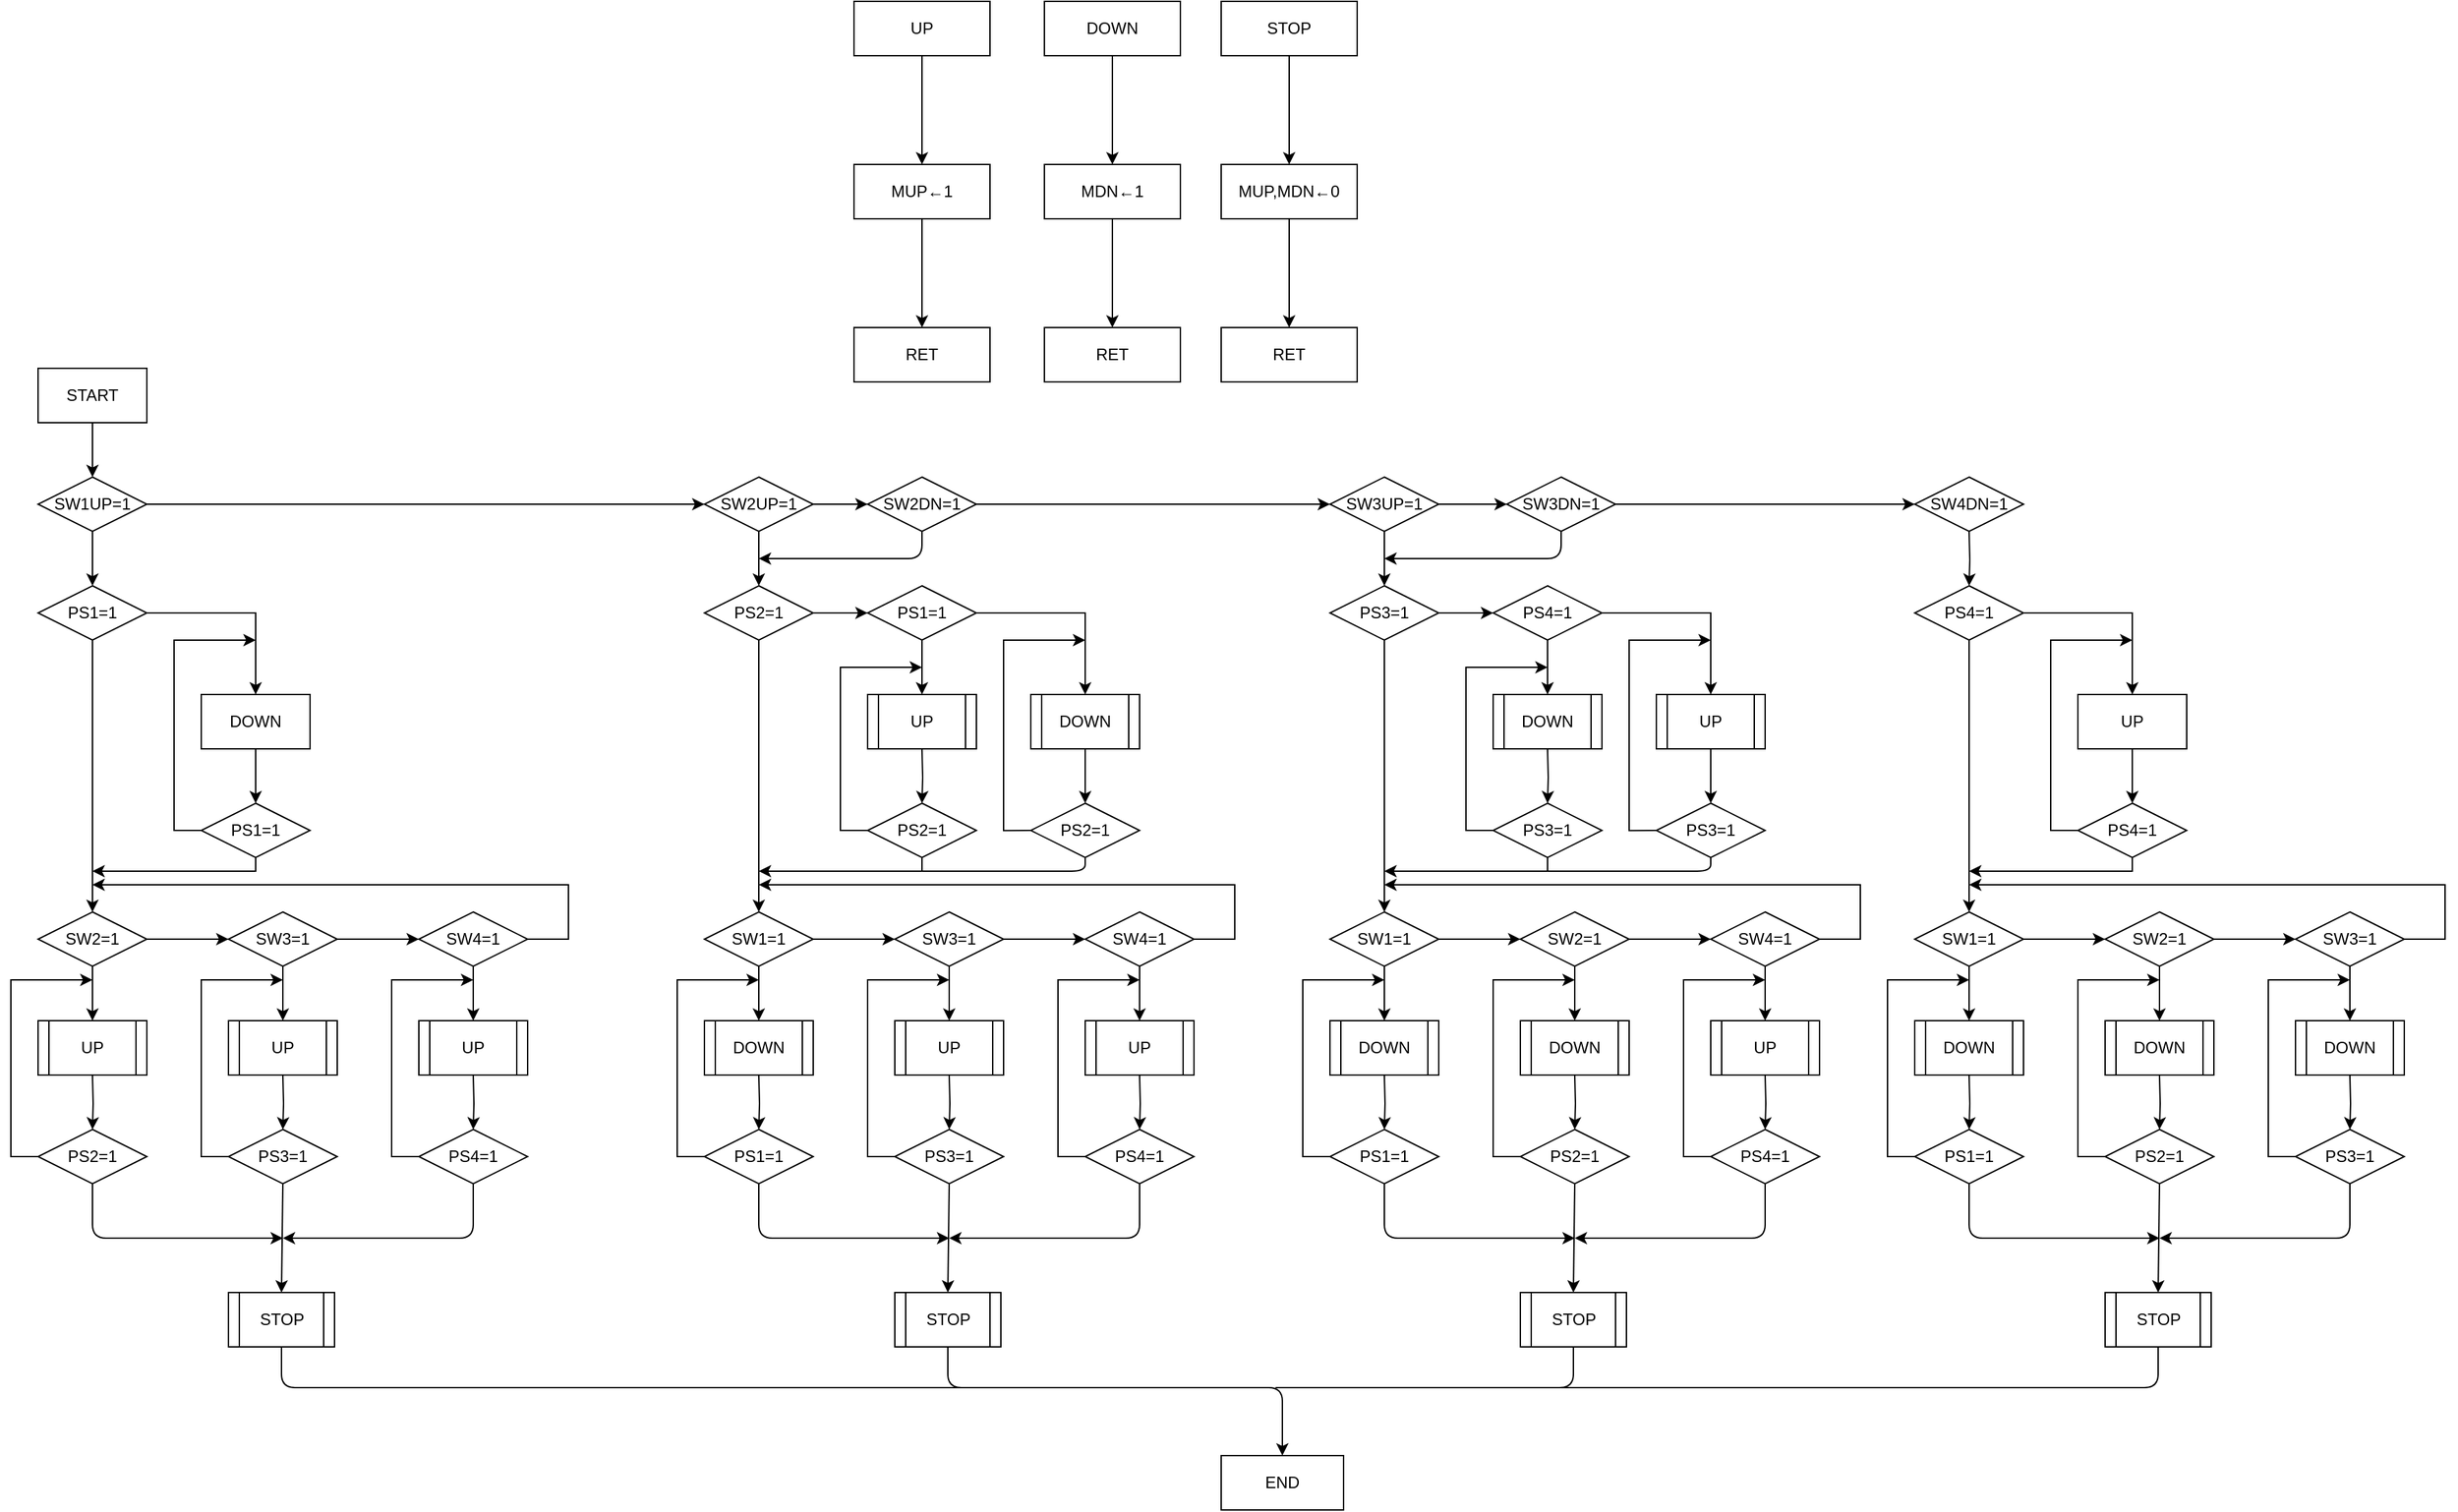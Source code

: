 <mxfile version="13.1.5" type="device"><diagram id="C5RBs43oDa-KdzZeNtuy" name="Page-1"><mxGraphModel dx="822" dy="1578" grid="1" gridSize="10" guides="1" tooltips="1" connect="1" arrows="1" fold="1" page="1" pageScale="1" pageWidth="827" pageHeight="1169" math="0" shadow="0"><root><mxCell id="WIyWlLk6GJQsqaUBKTNV-0"/><mxCell id="WIyWlLk6GJQsqaUBKTNV-1" parent="WIyWlLk6GJQsqaUBKTNV-0"/><mxCell id="vrswElonAPjU0l-3JAs1-0" value="" style="edgeStyle=orthogonalEdgeStyle;rounded=0;orthogonalLoop=1;jettySize=auto;html=1;" parent="WIyWlLk6GJQsqaUBKTNV-1" source="vrswElonAPjU0l-3JAs1-1" target="vrswElonAPjU0l-3JAs1-3" edge="1"><mxGeometry relative="1" as="geometry"/></mxCell><mxCell id="vrswElonAPjU0l-3JAs1-1" value="UP" style="rounded=0;whiteSpace=wrap;html=1;" parent="WIyWlLk6GJQsqaUBKTNV-1" vertex="1"><mxGeometry x="1040" y="-190" width="100" height="40" as="geometry"/></mxCell><mxCell id="vrswElonAPjU0l-3JAs1-2" value="" style="edgeStyle=orthogonalEdgeStyle;rounded=0;orthogonalLoop=1;jettySize=auto;html=1;" parent="WIyWlLk6GJQsqaUBKTNV-1" source="vrswElonAPjU0l-3JAs1-3" target="vrswElonAPjU0l-3JAs1-4" edge="1"><mxGeometry relative="1" as="geometry"/></mxCell><mxCell id="vrswElonAPjU0l-3JAs1-3" value="MUP←1" style="rounded=0;whiteSpace=wrap;html=1;" parent="WIyWlLk6GJQsqaUBKTNV-1" vertex="1"><mxGeometry x="1040" y="-70" width="100" height="40" as="geometry"/></mxCell><mxCell id="vrswElonAPjU0l-3JAs1-4" value="RET" style="rounded=0;whiteSpace=wrap;html=1;" parent="WIyWlLk6GJQsqaUBKTNV-1" vertex="1"><mxGeometry x="1040" y="50" width="100" height="40" as="geometry"/></mxCell><mxCell id="vrswElonAPjU0l-3JAs1-5" value="" style="edgeStyle=orthogonalEdgeStyle;rounded=0;orthogonalLoop=1;jettySize=auto;html=1;" parent="WIyWlLk6GJQsqaUBKTNV-1" source="vrswElonAPjU0l-3JAs1-6" target="vrswElonAPjU0l-3JAs1-8" edge="1"><mxGeometry relative="1" as="geometry"/></mxCell><mxCell id="vrswElonAPjU0l-3JAs1-6" value="STOP" style="rounded=0;whiteSpace=wrap;html=1;" parent="WIyWlLk6GJQsqaUBKTNV-1" vertex="1"><mxGeometry x="1310" y="-190" width="100" height="40" as="geometry"/></mxCell><mxCell id="vrswElonAPjU0l-3JAs1-7" value="" style="edgeStyle=orthogonalEdgeStyle;rounded=0;orthogonalLoop=1;jettySize=auto;html=1;" parent="WIyWlLk6GJQsqaUBKTNV-1" source="vrswElonAPjU0l-3JAs1-8" target="vrswElonAPjU0l-3JAs1-9" edge="1"><mxGeometry relative="1" as="geometry"/></mxCell><mxCell id="vrswElonAPjU0l-3JAs1-8" value="MUP,MDN←0" style="rounded=0;whiteSpace=wrap;html=1;" parent="WIyWlLk6GJQsqaUBKTNV-1" vertex="1"><mxGeometry x="1310" y="-70" width="100" height="40" as="geometry"/></mxCell><mxCell id="vrswElonAPjU0l-3JAs1-9" value="RET" style="rounded=0;whiteSpace=wrap;html=1;" parent="WIyWlLk6GJQsqaUBKTNV-1" vertex="1"><mxGeometry x="1310" y="50" width="100" height="40" as="geometry"/></mxCell><mxCell id="vrswElonAPjU0l-3JAs1-10" value="" style="edgeStyle=orthogonalEdgeStyle;rounded=0;orthogonalLoop=1;jettySize=auto;html=1;" parent="WIyWlLk6GJQsqaUBKTNV-1" source="vrswElonAPjU0l-3JAs1-11" target="vrswElonAPjU0l-3JAs1-13" edge="1"><mxGeometry relative="1" as="geometry"/></mxCell><mxCell id="vrswElonAPjU0l-3JAs1-11" value="DOWN" style="rounded=0;whiteSpace=wrap;html=1;" parent="WIyWlLk6GJQsqaUBKTNV-1" vertex="1"><mxGeometry x="1180" y="-190" width="100" height="40" as="geometry"/></mxCell><mxCell id="vrswElonAPjU0l-3JAs1-12" value="" style="edgeStyle=orthogonalEdgeStyle;rounded=0;orthogonalLoop=1;jettySize=auto;html=1;" parent="WIyWlLk6GJQsqaUBKTNV-1" source="vrswElonAPjU0l-3JAs1-13" target="vrswElonAPjU0l-3JAs1-14" edge="1"><mxGeometry relative="1" as="geometry"/></mxCell><mxCell id="vrswElonAPjU0l-3JAs1-13" value="MDN←1" style="rounded=0;whiteSpace=wrap;html=1;" parent="WIyWlLk6GJQsqaUBKTNV-1" vertex="1"><mxGeometry x="1180" y="-70" width="100" height="40" as="geometry"/></mxCell><mxCell id="vrswElonAPjU0l-3JAs1-14" value="RET" style="rounded=0;whiteSpace=wrap;html=1;" parent="WIyWlLk6GJQsqaUBKTNV-1" vertex="1"><mxGeometry x="1180" y="50" width="100" height="40" as="geometry"/></mxCell><mxCell id="vrswElonAPjU0l-3JAs1-29" value="" style="edgeStyle=orthogonalEdgeStyle;rounded=0;orthogonalLoop=1;jettySize=auto;html=1;" parent="WIyWlLk6GJQsqaUBKTNV-1" source="vrswElonAPjU0l-3JAs1-15" target="vrswElonAPjU0l-3JAs1-16" edge="1"><mxGeometry relative="1" as="geometry"/></mxCell><mxCell id="vrswElonAPjU0l-3JAs1-15" value="START" style="rounded=0;whiteSpace=wrap;html=1;" parent="WIyWlLk6GJQsqaUBKTNV-1" vertex="1"><mxGeometry x="440" y="80" width="80" height="40" as="geometry"/></mxCell><mxCell id="vrswElonAPjU0l-3JAs1-22" value="" style="edgeStyle=orthogonalEdgeStyle;rounded=0;orthogonalLoop=1;jettySize=auto;html=1;" parent="WIyWlLk6GJQsqaUBKTNV-1" source="vrswElonAPjU0l-3JAs1-16" target="vrswElonAPjU0l-3JAs1-17" edge="1"><mxGeometry relative="1" as="geometry"/></mxCell><mxCell id="vrswElonAPjU0l-3JAs1-31" value="" style="edgeStyle=orthogonalEdgeStyle;rounded=0;orthogonalLoop=1;jettySize=auto;html=1;" parent="WIyWlLk6GJQsqaUBKTNV-1" source="vrswElonAPjU0l-3JAs1-16" target="vrswElonAPjU0l-3JAs1-30" edge="1"><mxGeometry relative="1" as="geometry"/></mxCell><mxCell id="vrswElonAPjU0l-3JAs1-16" value="SW1UP=1" style="rhombus;whiteSpace=wrap;html=1;" parent="WIyWlLk6GJQsqaUBKTNV-1" vertex="1"><mxGeometry x="440" y="160" width="80" height="40" as="geometry"/></mxCell><mxCell id="vrswElonAPjU0l-3JAs1-24" value="" style="edgeStyle=orthogonalEdgeStyle;rounded=0;orthogonalLoop=1;jettySize=auto;html=1;entryX=0;entryY=0.5;entryDx=0;entryDy=0;" parent="WIyWlLk6GJQsqaUBKTNV-1" source="vrswElonAPjU0l-3JAs1-17" target="vrswElonAPjU0l-3JAs1-18" edge="1"><mxGeometry relative="1" as="geometry"><mxPoint x="750" y="180" as="targetPoint"/></mxGeometry></mxCell><mxCell id="vrswElonAPjU0l-3JAs1-113" value="" style="edgeStyle=orthogonalEdgeStyle;rounded=0;orthogonalLoop=1;jettySize=auto;html=1;" parent="WIyWlLk6GJQsqaUBKTNV-1" source="vrswElonAPjU0l-3JAs1-17" target="vrswElonAPjU0l-3JAs1-82" edge="1"><mxGeometry relative="1" as="geometry"/></mxCell><mxCell id="vrswElonAPjU0l-3JAs1-17" value="SW2UP=1" style="rhombus;whiteSpace=wrap;html=1;" parent="WIyWlLk6GJQsqaUBKTNV-1" vertex="1"><mxGeometry x="930" y="160" width="80" height="40" as="geometry"/></mxCell><mxCell id="vrswElonAPjU0l-3JAs1-25" value="" style="edgeStyle=orthogonalEdgeStyle;rounded=0;orthogonalLoop=1;jettySize=auto;html=1;" parent="WIyWlLk6GJQsqaUBKTNV-1" source="vrswElonAPjU0l-3JAs1-18" target="vrswElonAPjU0l-3JAs1-19" edge="1"><mxGeometry relative="1" as="geometry"/></mxCell><mxCell id="vrswElonAPjU0l-3JAs1-18" value="SW2DN=1" style="rhombus;whiteSpace=wrap;html=1;" parent="WIyWlLk6GJQsqaUBKTNV-1" vertex="1"><mxGeometry x="1050" y="160" width="80" height="40" as="geometry"/></mxCell><mxCell id="vrswElonAPjU0l-3JAs1-27" value="" style="edgeStyle=orthogonalEdgeStyle;rounded=0;orthogonalLoop=1;jettySize=auto;html=1;entryX=0;entryY=0.5;entryDx=0;entryDy=0;" parent="WIyWlLk6GJQsqaUBKTNV-1" source="vrswElonAPjU0l-3JAs1-19" target="vrswElonAPjU0l-3JAs1-20" edge="1"><mxGeometry relative="1" as="geometry"><mxPoint x="1120" y="180" as="targetPoint"/></mxGeometry></mxCell><mxCell id="vrswElonAPjU0l-3JAs1-250" value="" style="edgeStyle=orthogonalEdgeStyle;rounded=0;orthogonalLoop=1;jettySize=auto;html=1;" parent="WIyWlLk6GJQsqaUBKTNV-1" source="vrswElonAPjU0l-3JAs1-19" target="vrswElonAPjU0l-3JAs1-211" edge="1"><mxGeometry relative="1" as="geometry"/></mxCell><mxCell id="vrswElonAPjU0l-3JAs1-19" value="SW3UP=1" style="rhombus;whiteSpace=wrap;html=1;" parent="WIyWlLk6GJQsqaUBKTNV-1" vertex="1"><mxGeometry x="1390" y="160" width="80" height="40" as="geometry"/></mxCell><mxCell id="vrswElonAPjU0l-3JAs1-28" value="" style="edgeStyle=orthogonalEdgeStyle;rounded=0;orthogonalLoop=1;jettySize=auto;html=1;" parent="WIyWlLk6GJQsqaUBKTNV-1" source="vrswElonAPjU0l-3JAs1-20" target="vrswElonAPjU0l-3JAs1-21" edge="1"><mxGeometry relative="1" as="geometry"/></mxCell><mxCell id="vrswElonAPjU0l-3JAs1-20" value="SW3DN=1" style="rhombus;whiteSpace=wrap;html=1;" parent="WIyWlLk6GJQsqaUBKTNV-1" vertex="1"><mxGeometry x="1520" y="160" width="80" height="40" as="geometry"/></mxCell><mxCell id="vrswElonAPjU0l-3JAs1-21" value="SW4DN=1" style="rhombus;whiteSpace=wrap;html=1;" parent="WIyWlLk6GJQsqaUBKTNV-1" vertex="1"><mxGeometry x="1820" y="160" width="80" height="40" as="geometry"/></mxCell><mxCell id="vrswElonAPjU0l-3JAs1-34" value="" style="edgeStyle=orthogonalEdgeStyle;rounded=0;orthogonalLoop=1;jettySize=auto;html=1;" parent="WIyWlLk6GJQsqaUBKTNV-1" source="vrswElonAPjU0l-3JAs1-30" target="vrswElonAPjU0l-3JAs1-33" edge="1"><mxGeometry relative="1" as="geometry"/></mxCell><mxCell id="vrswElonAPjU0l-3JAs1-42" value="" style="edgeStyle=orthogonalEdgeStyle;rounded=0;orthogonalLoop=1;jettySize=auto;html=1;entryX=0.5;entryY=0;entryDx=0;entryDy=0;" parent="WIyWlLk6GJQsqaUBKTNV-1" source="vrswElonAPjU0l-3JAs1-30" edge="1"><mxGeometry relative="1" as="geometry"><mxPoint x="480" y="480" as="targetPoint"/></mxGeometry></mxCell><mxCell id="vrswElonAPjU0l-3JAs1-30" value="PS1=1" style="rhombus;whiteSpace=wrap;html=1;" parent="WIyWlLk6GJQsqaUBKTNV-1" vertex="1"><mxGeometry x="440" y="240" width="80" height="40" as="geometry"/></mxCell><mxCell id="vrswElonAPjU0l-3JAs1-36" value="" style="edgeStyle=orthogonalEdgeStyle;rounded=0;orthogonalLoop=1;jettySize=auto;html=1;" parent="WIyWlLk6GJQsqaUBKTNV-1" source="vrswElonAPjU0l-3JAs1-33" target="vrswElonAPjU0l-3JAs1-35" edge="1"><mxGeometry relative="1" as="geometry"/></mxCell><mxCell id="vrswElonAPjU0l-3JAs1-33" value="DOWN" style="rounded=0;whiteSpace=wrap;html=1;" parent="WIyWlLk6GJQsqaUBKTNV-1" vertex="1"><mxGeometry x="560" y="320" width="80" height="40" as="geometry"/></mxCell><mxCell id="vrswElonAPjU0l-3JAs1-38" value="" style="edgeStyle=orthogonalEdgeStyle;rounded=0;orthogonalLoop=1;jettySize=auto;html=1;" parent="WIyWlLk6GJQsqaUBKTNV-1" source="vrswElonAPjU0l-3JAs1-35" edge="1"><mxGeometry relative="1" as="geometry"><mxPoint x="600" y="280" as="targetPoint"/><Array as="points"><mxPoint x="540" y="420"/><mxPoint x="540" y="280"/></Array></mxGeometry></mxCell><mxCell id="vrswElonAPjU0l-3JAs1-40" value="" style="edgeStyle=orthogonalEdgeStyle;rounded=0;orthogonalLoop=1;jettySize=auto;html=1;" parent="WIyWlLk6GJQsqaUBKTNV-1" source="vrswElonAPjU0l-3JAs1-35" edge="1"><mxGeometry relative="1" as="geometry"><mxPoint x="480" y="450" as="targetPoint"/><Array as="points"><mxPoint x="600" y="450"/><mxPoint x="480" y="450"/></Array></mxGeometry></mxCell><mxCell id="vrswElonAPjU0l-3JAs1-35" value="PS1=1" style="rhombus;whiteSpace=wrap;html=1;" parent="WIyWlLk6GJQsqaUBKTNV-1" vertex="1"><mxGeometry x="560" y="400" width="80" height="40" as="geometry"/></mxCell><mxCell id="vrswElonAPjU0l-3JAs1-47" value="" style="edgeStyle=orthogonalEdgeStyle;rounded=0;orthogonalLoop=1;jettySize=auto;html=1;" parent="WIyWlLk6GJQsqaUBKTNV-1" source="vrswElonAPjU0l-3JAs1-43" target="vrswElonAPjU0l-3JAs1-44" edge="1"><mxGeometry relative="1" as="geometry"/></mxCell><mxCell id="vrswElonAPjU0l-3JAs1-55" value="" style="edgeStyle=orthogonalEdgeStyle;rounded=0;orthogonalLoop=1;jettySize=auto;html=1;" parent="WIyWlLk6GJQsqaUBKTNV-1" source="vrswElonAPjU0l-3JAs1-43" edge="1"><mxGeometry relative="1" as="geometry"><mxPoint x="480" y="560" as="targetPoint"/></mxGeometry></mxCell><mxCell id="vrswElonAPjU0l-3JAs1-43" value="SW2=1&lt;span style=&quot;font-family: monospace ; font-size: 0px&quot;&gt;%3CmxGraphModel%3E%3Croot%3E%3CmxCell%20id%3D%220%22%2F%3E%3CmxCell%20id%3D%221%22%20parent%3D%220%22%2F%3E%3CmxCell%20id%3D%222%22%20value%3D%22PS1%3D1%22%20style%3D%22rhombus%3BwhiteSpace%3Dwrap%3Bhtml%3D1%3B%22%20vertex%3D%221%22%20parent%3D%221%22%3E%3CmxGeometry%20x%3D%22560%22%20y%3D%22400%22%20width%3D%2280%22%20height%3D%2240%22%20as%3D%22geometry%22%2F%3E%3C%2FmxCell%3E%3C%2Froot%3E%3C%2FmxGraphModel%3E&lt;/span&gt;" style="rhombus;whiteSpace=wrap;html=1;" parent="WIyWlLk6GJQsqaUBKTNV-1" vertex="1"><mxGeometry x="440" y="480" width="80" height="40" as="geometry"/></mxCell><mxCell id="vrswElonAPjU0l-3JAs1-48" value="" style="edgeStyle=orthogonalEdgeStyle;rounded=0;orthogonalLoop=1;jettySize=auto;html=1;" parent="WIyWlLk6GJQsqaUBKTNV-1" source="vrswElonAPjU0l-3JAs1-44" target="vrswElonAPjU0l-3JAs1-45" edge="1"><mxGeometry relative="1" as="geometry"/></mxCell><mxCell id="vrswElonAPjU0l-3JAs1-56" value="" style="edgeStyle=orthogonalEdgeStyle;rounded=0;orthogonalLoop=1;jettySize=auto;html=1;" parent="WIyWlLk6GJQsqaUBKTNV-1" source="vrswElonAPjU0l-3JAs1-44" edge="1"><mxGeometry relative="1" as="geometry"><mxPoint x="620.0" y="560" as="targetPoint"/></mxGeometry></mxCell><mxCell id="vrswElonAPjU0l-3JAs1-44" value="SW3=1&lt;span style=&quot;font-family: monospace ; font-size: 0px&quot;&gt;%3CmxGraphModel%3E%3Croot%3E%3CmxCell%20id%3D%220%22%2F%3E%3CmxCell%20id%3D%221%22%20parent%3D%220%22%2F%3E%3CmxCell%20id%3D%222%22%20value%3D%22PS1%3D1%22%20style%3D%22rhombus%3BwhiteSpace%3Dwrap%3Bhtml%3D1%3B%22%20vertex%3D%221%22%20parent%3D%221%22%3E%3CmxGeometry%20x%3D%22560%22%20y%3D%22400%22%20width%3D%2280%22%20height%3D%2240%22%20as%3D%22geometry%22%2F%3E%3C%2FmxCell%3E%3C%2Froot%3E%3C%2FmxGraphModel%3E&lt;/span&gt;" style="rhombus;whiteSpace=wrap;html=1;" parent="WIyWlLk6GJQsqaUBKTNV-1" vertex="1"><mxGeometry x="580" y="480" width="80" height="40" as="geometry"/></mxCell><mxCell id="vrswElonAPjU0l-3JAs1-50" value="" style="edgeStyle=orthogonalEdgeStyle;rounded=0;orthogonalLoop=1;jettySize=auto;html=1;" parent="WIyWlLk6GJQsqaUBKTNV-1" source="vrswElonAPjU0l-3JAs1-45" edge="1"><mxGeometry relative="1" as="geometry"><mxPoint x="480" y="460" as="targetPoint"/><Array as="points"><mxPoint x="830" y="500"/><mxPoint x="830" y="460"/></Array></mxGeometry></mxCell><mxCell id="vrswElonAPjU0l-3JAs1-57" value="" style="edgeStyle=orthogonalEdgeStyle;rounded=0;orthogonalLoop=1;jettySize=auto;html=1;" parent="WIyWlLk6GJQsqaUBKTNV-1" source="vrswElonAPjU0l-3JAs1-45" edge="1"><mxGeometry relative="1" as="geometry"><mxPoint x="760.0" y="560" as="targetPoint"/></mxGeometry></mxCell><mxCell id="vrswElonAPjU0l-3JAs1-45" value="SW4=1&lt;span style=&quot;font-family: monospace ; font-size: 0px&quot;&gt;%3CmxGraphModel%3E%3Croot%3E%3CmxCell%20id%3D%220%22%2F%3E%3CmxCell%20id%3D%221%22%20parent%3D%220%22%2F%3E%3CmxCell%20id%3D%222%22%20value%3D%22PS1%3D1%22%20style%3D%22rhombus%3BwhiteSpace%3Dwrap%3Bhtml%3D1%3B%22%20vertex%3D%221%22%20parent%3D%221%22%3E%3CmxGeometry%20x%3D%22560%22%20y%3D%22400%22%20width%3D%2280%22%20height%3D%2240%22%20as%3D%22geometry%22%2F%3E%3C%2FmxCell%3E%3C%2Froot%3E%3C%2FmxGraphModel%3E&lt;/span&gt;" style="rhombus;whiteSpace=wrap;html=1;" parent="WIyWlLk6GJQsqaUBKTNV-1" vertex="1"><mxGeometry x="720" y="480" width="80" height="40" as="geometry"/></mxCell><mxCell id="vrswElonAPjU0l-3JAs1-63" value="" style="edgeStyle=orthogonalEdgeStyle;rounded=0;orthogonalLoop=1;jettySize=auto;html=1;" parent="WIyWlLk6GJQsqaUBKTNV-1" target="vrswElonAPjU0l-3JAs1-58" edge="1"><mxGeometry relative="1" as="geometry"><mxPoint x="480" y="600" as="sourcePoint"/></mxGeometry></mxCell><mxCell id="vrswElonAPjU0l-3JAs1-62" value="" style="edgeStyle=orthogonalEdgeStyle;rounded=0;orthogonalLoop=1;jettySize=auto;html=1;" parent="WIyWlLk6GJQsqaUBKTNV-1" target="vrswElonAPjU0l-3JAs1-59" edge="1"><mxGeometry relative="1" as="geometry"><mxPoint x="620.0" y="600" as="sourcePoint"/></mxGeometry></mxCell><mxCell id="vrswElonAPjU0l-3JAs1-61" value="" style="edgeStyle=orthogonalEdgeStyle;rounded=0;orthogonalLoop=1;jettySize=auto;html=1;" parent="WIyWlLk6GJQsqaUBKTNV-1" target="vrswElonAPjU0l-3JAs1-60" edge="1"><mxGeometry relative="1" as="geometry"><mxPoint x="760.0" y="600" as="sourcePoint"/></mxGeometry></mxCell><mxCell id="vrswElonAPjU0l-3JAs1-65" value="" style="edgeStyle=orthogonalEdgeStyle;rounded=0;orthogonalLoop=1;jettySize=auto;html=1;" parent="WIyWlLk6GJQsqaUBKTNV-1" source="vrswElonAPjU0l-3JAs1-58" edge="1"><mxGeometry relative="1" as="geometry"><mxPoint x="480" y="530" as="targetPoint"/><Array as="points"><mxPoint x="420" y="660"/><mxPoint x="420" y="530"/></Array></mxGeometry></mxCell><mxCell id="vrswElonAPjU0l-3JAs1-58" value="PS2=1" style="rhombus;whiteSpace=wrap;html=1;" parent="WIyWlLk6GJQsqaUBKTNV-1" vertex="1"><mxGeometry x="440" y="640" width="80" height="40" as="geometry"/></mxCell><mxCell id="vrswElonAPjU0l-3JAs1-59" value="PS3=1" style="rhombus;whiteSpace=wrap;html=1;" parent="WIyWlLk6GJQsqaUBKTNV-1" vertex="1"><mxGeometry x="580" y="640" width="80" height="40" as="geometry"/></mxCell><mxCell id="vrswElonAPjU0l-3JAs1-60" value="PS4=1" style="rhombus;whiteSpace=wrap;html=1;" parent="WIyWlLk6GJQsqaUBKTNV-1" vertex="1"><mxGeometry x="720" y="640" width="80" height="40" as="geometry"/></mxCell><mxCell id="vrswElonAPjU0l-3JAs1-66" value="" style="edgeStyle=orthogonalEdgeStyle;rounded=0;orthogonalLoop=1;jettySize=auto;html=1;" parent="WIyWlLk6GJQsqaUBKTNV-1" edge="1"><mxGeometry relative="1" as="geometry"><mxPoint x="580" y="660" as="sourcePoint"/><mxPoint x="620" y="530" as="targetPoint"/><Array as="points"><mxPoint x="560" y="660"/><mxPoint x="560" y="530"/></Array></mxGeometry></mxCell><mxCell id="vrswElonAPjU0l-3JAs1-67" value="" style="edgeStyle=orthogonalEdgeStyle;rounded=0;orthogonalLoop=1;jettySize=auto;html=1;" parent="WIyWlLk6GJQsqaUBKTNV-1" edge="1"><mxGeometry relative="1" as="geometry"><mxPoint x="720" y="660" as="sourcePoint"/><mxPoint x="760" y="530" as="targetPoint"/><Array as="points"><mxPoint x="700" y="660"/><mxPoint x="700" y="530"/></Array></mxGeometry></mxCell><mxCell id="vrswElonAPjU0l-3JAs1-68" value="STOP" style="shape=process;whiteSpace=wrap;html=1;backgroundOutline=1;" parent="WIyWlLk6GJQsqaUBKTNV-1" vertex="1"><mxGeometry x="580" y="760" width="78" height="40" as="geometry"/></mxCell><mxCell id="vrswElonAPjU0l-3JAs1-69" value="UP&lt;span style=&quot;font-family: monospace ; font-size: 0px&quot;&gt;%3CmxGraphModel%3E%3Croot%3E%3CmxCell%20id%3D%220%22%2F%3E%3CmxCell%20id%3D%221%22%20parent%3D%220%22%2F%3E%3CmxCell%20id%3D%222%22%20value%3D%22%22%20style%3D%22edgeStyle%3DorthogonalEdgeStyle%3Brounded%3D0%3BorthogonalLoop%3D1%3BjettySize%3Dauto%3Bhtml%3D1%3B%22%20edge%3D%221%22%20parent%3D%221%22%3E%3CmxGeometry%20relative%3D%221%22%20as%3D%22geometry%22%3E%3CmxPoint%20x%3D%22580%22%20y%3D%22660%22%20as%3D%22sourcePoint%22%2F%3E%3CmxPoint%20x%3D%22620%22%20y%3D%22530%22%20as%3D%22targetPoint%22%2F%3E%3CArray%20as%3D%22points%22%3E%3CmxPoint%20x%3D%22560%22%20y%3D%22660%22%2F%3E%3CmxPoint%20x%3D%22560%22%20y%3D%22530%22%2F%3E%3C%2FArray%3E%3C%2FmxGeometry%3E%3C%2FmxCell%3E%3C%2Froot%3E%3C%2FmxGraphModel%3E&lt;/span&gt;" style="shape=process;whiteSpace=wrap;html=1;backgroundOutline=1;" parent="WIyWlLk6GJQsqaUBKTNV-1" vertex="1"><mxGeometry x="440" y="560" width="80" height="40" as="geometry"/></mxCell><mxCell id="vrswElonAPjU0l-3JAs1-70" value="UP&lt;span style=&quot;font-family: monospace ; font-size: 0px&quot;&gt;%3CmxGraphModel%3E%3Croot%3E%3CmxCell%20id%3D%220%22%2F%3E%3CmxCell%20id%3D%221%22%20parent%3D%220%22%2F%3E%3CmxCell%20id%3D%222%22%20value%3D%22%22%20style%3D%22edgeStyle%3DorthogonalEdgeStyle%3Brounded%3D0%3BorthogonalLoop%3D1%3BjettySize%3Dauto%3Bhtml%3D1%3B%22%20edge%3D%221%22%20parent%3D%221%22%3E%3CmxGeometry%20relative%3D%221%22%20as%3D%22geometry%22%3E%3CmxPoint%20x%3D%22580%22%20y%3D%22660%22%20as%3D%22sourcePoint%22%2F%3E%3CmxPoint%20x%3D%22620%22%20y%3D%22530%22%20as%3D%22targetPoint%22%2F%3E%3CArray%20as%3D%22points%22%3E%3CmxPoint%20x%3D%22560%22%20y%3D%22660%22%2F%3E%3CmxPoint%20x%3D%22560%22%20y%3D%22530%22%2F%3E%3C%2FArray%3E%3C%2FmxGeometry%3E%3C%2FmxCell%3E%3C%2Froot%3E%3C%2FmxGraphModel%3E&lt;/span&gt;" style="shape=process;whiteSpace=wrap;html=1;backgroundOutline=1;" parent="WIyWlLk6GJQsqaUBKTNV-1" vertex="1"><mxGeometry x="580" y="560" width="80" height="40" as="geometry"/></mxCell><mxCell id="vrswElonAPjU0l-3JAs1-71" value="UP&lt;span style=&quot;font-family: monospace ; font-size: 0px&quot;&gt;%3CmxGraphModel%3E%3Croot%3E%3CmxCell%20id%3D%220%22%2F%3E%3CmxCell%20id%3D%221%22%20parent%3D%220%22%2F%3E%3CmxCell%20id%3D%222%22%20value%3D%22%22%20style%3D%22edgeStyle%3DorthogonalEdgeStyle%3Brounded%3D0%3BorthogonalLoop%3D1%3BjettySize%3Dauto%3Bhtml%3D1%3B%22%20edge%3D%221%22%20parent%3D%221%22%3E%3CmxGeometry%20relative%3D%221%22%20as%3D%22geometry%22%3E%3CmxPoint%20x%3D%22580%22%20y%3D%22660%22%20as%3D%22sourcePoint%22%2F%3E%3CmxPoint%20x%3D%22620%22%20y%3D%22530%22%20as%3D%22targetPoint%22%2F%3E%3CArray%20as%3D%22points%22%3E%3CmxPoint%20x%3D%22560%22%20y%3D%22660%22%2F%3E%3CmxPoint%20x%3D%22560%22%20y%3D%22530%22%2F%3E%3C%2FArray%3E%3C%2FmxGeometry%3E%3C%2FmxCell%3E%3C%2Froot%3E%3C%2FmxGraphModel%3E&lt;/span&gt;" style="shape=process;whiteSpace=wrap;html=1;backgroundOutline=1;" parent="WIyWlLk6GJQsqaUBKTNV-1" vertex="1"><mxGeometry x="720" y="560" width="80" height="40" as="geometry"/></mxCell><mxCell id="vrswElonAPjU0l-3JAs1-75" value="" style="endArrow=classic;html=1;exitX=0.5;exitY=1;exitDx=0;exitDy=0;entryX=0.5;entryY=0;entryDx=0;entryDy=0;" parent="WIyWlLk6GJQsqaUBKTNV-1" source="vrswElonAPjU0l-3JAs1-59" target="vrswElonAPjU0l-3JAs1-68" edge="1"><mxGeometry width="50" height="50" relative="1" as="geometry"><mxPoint x="480" y="770" as="sourcePoint"/><mxPoint x="530" y="720" as="targetPoint"/></mxGeometry></mxCell><mxCell id="vrswElonAPjU0l-3JAs1-76" value="" style="endArrow=classic;html=1;exitX=0.5;exitY=1;exitDx=0;exitDy=0;" parent="WIyWlLk6GJQsqaUBKTNV-1" source="vrswElonAPjU0l-3JAs1-60" edge="1"><mxGeometry width="50" height="50" relative="1" as="geometry"><mxPoint x="771.0" y="690" as="sourcePoint"/><mxPoint x="620" y="720" as="targetPoint"/><Array as="points"><mxPoint x="760" y="720"/></Array></mxGeometry></mxCell><mxCell id="vrswElonAPjU0l-3JAs1-77" value="" style="endArrow=classic;html=1;exitX=0.5;exitY=1;exitDx=0;exitDy=0;" parent="WIyWlLk6GJQsqaUBKTNV-1" source="vrswElonAPjU0l-3JAs1-58" edge="1"><mxGeometry width="50" height="50" relative="1" as="geometry"><mxPoint x="550.0" y="690" as="sourcePoint"/><mxPoint x="620" y="720" as="targetPoint"/><Array as="points"><mxPoint x="480" y="720"/></Array></mxGeometry></mxCell><mxCell id="vrswElonAPjU0l-3JAs1-80" value="" style="edgeStyle=orthogonalEdgeStyle;rounded=0;orthogonalLoop=1;jettySize=auto;html=1;" parent="WIyWlLk6GJQsqaUBKTNV-1" source="vrswElonAPjU0l-3JAs1-114" edge="1"><mxGeometry relative="1" as="geometry"><mxPoint x="1090" y="320" as="targetPoint"/></mxGeometry></mxCell><mxCell id="vrswElonAPjU0l-3JAs1-81" value="" style="edgeStyle=orthogonalEdgeStyle;rounded=0;orthogonalLoop=1;jettySize=auto;html=1;entryX=0.5;entryY=0;entryDx=0;entryDy=0;" parent="WIyWlLk6GJQsqaUBKTNV-1" source="vrswElonAPjU0l-3JAs1-82" edge="1"><mxGeometry relative="1" as="geometry"><mxPoint x="970" y="480" as="targetPoint"/></mxGeometry></mxCell><mxCell id="vrswElonAPjU0l-3JAs1-82" value="PS2=1" style="rhombus;whiteSpace=wrap;html=1;" parent="WIyWlLk6GJQsqaUBKTNV-1" vertex="1"><mxGeometry x="930" y="240" width="80" height="40" as="geometry"/></mxCell><mxCell id="vrswElonAPjU0l-3JAs1-83" value="" style="edgeStyle=orthogonalEdgeStyle;rounded=0;orthogonalLoop=1;jettySize=auto;html=1;" parent="WIyWlLk6GJQsqaUBKTNV-1" target="vrswElonAPjU0l-3JAs1-87" edge="1"><mxGeometry relative="1" as="geometry"><mxPoint x="1090" y="360" as="sourcePoint"/></mxGeometry></mxCell><mxCell id="vrswElonAPjU0l-3JAs1-85" value="" style="edgeStyle=orthogonalEdgeStyle;rounded=0;orthogonalLoop=1;jettySize=auto;html=1;" parent="WIyWlLk6GJQsqaUBKTNV-1" source="vrswElonAPjU0l-3JAs1-87" edge="1"><mxGeometry relative="1" as="geometry"><mxPoint x="1090" y="300" as="targetPoint"/><Array as="points"><mxPoint x="1030" y="420"/><mxPoint x="1030" y="300"/><mxPoint x="1090" y="300"/></Array></mxGeometry></mxCell><mxCell id="vrswElonAPjU0l-3JAs1-86" value="" style="edgeStyle=orthogonalEdgeStyle;rounded=0;orthogonalLoop=1;jettySize=auto;html=1;" parent="WIyWlLk6GJQsqaUBKTNV-1" source="vrswElonAPjU0l-3JAs1-87" edge="1"><mxGeometry relative="1" as="geometry"><mxPoint x="970" y="450" as="targetPoint"/><Array as="points"><mxPoint x="1090" y="450"/><mxPoint x="970" y="450"/></Array></mxGeometry></mxCell><mxCell id="vrswElonAPjU0l-3JAs1-87" value="PS2=1" style="rhombus;whiteSpace=wrap;html=1;" parent="WIyWlLk6GJQsqaUBKTNV-1" vertex="1"><mxGeometry x="1050" y="400" width="80" height="40" as="geometry"/></mxCell><mxCell id="vrswElonAPjU0l-3JAs1-88" value="" style="edgeStyle=orthogonalEdgeStyle;rounded=0;orthogonalLoop=1;jettySize=auto;html=1;" parent="WIyWlLk6GJQsqaUBKTNV-1" source="vrswElonAPjU0l-3JAs1-90" target="vrswElonAPjU0l-3JAs1-93" edge="1"><mxGeometry relative="1" as="geometry"/></mxCell><mxCell id="vrswElonAPjU0l-3JAs1-89" value="" style="edgeStyle=orthogonalEdgeStyle;rounded=0;orthogonalLoop=1;jettySize=auto;html=1;" parent="WIyWlLk6GJQsqaUBKTNV-1" source="vrswElonAPjU0l-3JAs1-90" edge="1"><mxGeometry relative="1" as="geometry"><mxPoint x="970" y="560" as="targetPoint"/></mxGeometry></mxCell><mxCell id="vrswElonAPjU0l-3JAs1-90" value="SW1=1&lt;span style=&quot;font-family: monospace ; font-size: 0px&quot;&gt;%3CmxGraphModel%3E%3Croot%3E%3CmxCell%20id%3D%220%22%2F%3E%3CmxCell%20id%3D%221%22%20parent%3D%220%22%2F%3E%3CmxCell%20id%3D%222%22%20value%3D%22PS1%3D1%22%20style%3D%22rhombus%3BwhiteSpace%3Dwrap%3Bhtml%3D1%3B%22%20vertex%3D%221%22%20parent%3D%221%22%3E%3CmxGeometry%20x%3D%22560%22%20y%3D%22400%22%20width%3D%2280%22%20height%3D%2240%22%20as%3D%22geometry%22%2F%3E%3C%2FmxCell%3E%3C%2Froot%3E%3C%2FmxGraphModel%3E&lt;/span&gt;" style="rhombus;whiteSpace=wrap;html=1;" parent="WIyWlLk6GJQsqaUBKTNV-1" vertex="1"><mxGeometry x="930" y="480" width="80" height="40" as="geometry"/></mxCell><mxCell id="vrswElonAPjU0l-3JAs1-91" value="" style="edgeStyle=orthogonalEdgeStyle;rounded=0;orthogonalLoop=1;jettySize=auto;html=1;" parent="WIyWlLk6GJQsqaUBKTNV-1" source="vrswElonAPjU0l-3JAs1-93" target="vrswElonAPjU0l-3JAs1-96" edge="1"><mxGeometry relative="1" as="geometry"/></mxCell><mxCell id="vrswElonAPjU0l-3JAs1-92" value="" style="edgeStyle=orthogonalEdgeStyle;rounded=0;orthogonalLoop=1;jettySize=auto;html=1;" parent="WIyWlLk6GJQsqaUBKTNV-1" source="vrswElonAPjU0l-3JAs1-93" edge="1"><mxGeometry relative="1" as="geometry"><mxPoint x="1110" y="560" as="targetPoint"/></mxGeometry></mxCell><mxCell id="vrswElonAPjU0l-3JAs1-93" value="SW3=1&lt;span style=&quot;font-family: monospace ; font-size: 0px&quot;&gt;%3CmxGraphModel%3E%3Croot%3E%3CmxCell%20id%3D%220%22%2F%3E%3CmxCell%20id%3D%221%22%20parent%3D%220%22%2F%3E%3CmxCell%20id%3D%222%22%20value%3D%22PS1%3D1%22%20style%3D%22rhombus%3BwhiteSpace%3Dwrap%3Bhtml%3D1%3B%22%20vertex%3D%221%22%20parent%3D%221%22%3E%3CmxGeometry%20x%3D%22560%22%20y%3D%22400%22%20width%3D%2280%22%20height%3D%2240%22%20as%3D%22geometry%22%2F%3E%3C%2FmxCell%3E%3C%2Froot%3E%3C%2FmxGraphModel%3E&lt;/span&gt;" style="rhombus;whiteSpace=wrap;html=1;" parent="WIyWlLk6GJQsqaUBKTNV-1" vertex="1"><mxGeometry x="1070" y="480" width="80" height="40" as="geometry"/></mxCell><mxCell id="vrswElonAPjU0l-3JAs1-94" value="" style="edgeStyle=orthogonalEdgeStyle;rounded=0;orthogonalLoop=1;jettySize=auto;html=1;" parent="WIyWlLk6GJQsqaUBKTNV-1" source="vrswElonAPjU0l-3JAs1-96" edge="1"><mxGeometry relative="1" as="geometry"><mxPoint x="970" y="460" as="targetPoint"/><Array as="points"><mxPoint x="1320" y="500"/><mxPoint x="1320" y="460"/></Array></mxGeometry></mxCell><mxCell id="vrswElonAPjU0l-3JAs1-95" value="" style="edgeStyle=orthogonalEdgeStyle;rounded=0;orthogonalLoop=1;jettySize=auto;html=1;" parent="WIyWlLk6GJQsqaUBKTNV-1" source="vrswElonAPjU0l-3JAs1-96" edge="1"><mxGeometry relative="1" as="geometry"><mxPoint x="1250" y="560" as="targetPoint"/></mxGeometry></mxCell><mxCell id="vrswElonAPjU0l-3JAs1-96" value="SW4=1&lt;span style=&quot;font-family: monospace ; font-size: 0px&quot;&gt;%3CmxGraphModel%3E%3Croot%3E%3CmxCell%20id%3D%220%22%2F%3E%3CmxCell%20id%3D%221%22%20parent%3D%220%22%2F%3E%3CmxCell%20id%3D%222%22%20value%3D%22PS1%3D1%22%20style%3D%22rhombus%3BwhiteSpace%3Dwrap%3Bhtml%3D1%3B%22%20vertex%3D%221%22%20parent%3D%221%22%3E%3CmxGeometry%20x%3D%22560%22%20y%3D%22400%22%20width%3D%2280%22%20height%3D%2240%22%20as%3D%22geometry%22%2F%3E%3C%2FmxCell%3E%3C%2Froot%3E%3C%2FmxGraphModel%3E&lt;/span&gt;" style="rhombus;whiteSpace=wrap;html=1;" parent="WIyWlLk6GJQsqaUBKTNV-1" vertex="1"><mxGeometry x="1210" y="480" width="80" height="40" as="geometry"/></mxCell><mxCell id="vrswElonAPjU0l-3JAs1-97" value="" style="edgeStyle=orthogonalEdgeStyle;rounded=0;orthogonalLoop=1;jettySize=auto;html=1;" parent="WIyWlLk6GJQsqaUBKTNV-1" target="vrswElonAPjU0l-3JAs1-101" edge="1"><mxGeometry relative="1" as="geometry"><mxPoint x="970" y="600" as="sourcePoint"/></mxGeometry></mxCell><mxCell id="vrswElonAPjU0l-3JAs1-98" value="" style="edgeStyle=orthogonalEdgeStyle;rounded=0;orthogonalLoop=1;jettySize=auto;html=1;" parent="WIyWlLk6GJQsqaUBKTNV-1" target="vrswElonAPjU0l-3JAs1-102" edge="1"><mxGeometry relative="1" as="geometry"><mxPoint x="1110" y="600" as="sourcePoint"/></mxGeometry></mxCell><mxCell id="vrswElonAPjU0l-3JAs1-99" value="" style="edgeStyle=orthogonalEdgeStyle;rounded=0;orthogonalLoop=1;jettySize=auto;html=1;" parent="WIyWlLk6GJQsqaUBKTNV-1" target="vrswElonAPjU0l-3JAs1-103" edge="1"><mxGeometry relative="1" as="geometry"><mxPoint x="1250" y="600" as="sourcePoint"/></mxGeometry></mxCell><mxCell id="vrswElonAPjU0l-3JAs1-100" value="" style="edgeStyle=orthogonalEdgeStyle;rounded=0;orthogonalLoop=1;jettySize=auto;html=1;" parent="WIyWlLk6GJQsqaUBKTNV-1" source="vrswElonAPjU0l-3JAs1-101" edge="1"><mxGeometry relative="1" as="geometry"><mxPoint x="970" y="530" as="targetPoint"/><Array as="points"><mxPoint x="910" y="660"/><mxPoint x="910" y="530"/></Array></mxGeometry></mxCell><mxCell id="vrswElonAPjU0l-3JAs1-101" value="PS1=1" style="rhombus;whiteSpace=wrap;html=1;" parent="WIyWlLk6GJQsqaUBKTNV-1" vertex="1"><mxGeometry x="930" y="640" width="80" height="40" as="geometry"/></mxCell><mxCell id="vrswElonAPjU0l-3JAs1-102" value="PS3=1" style="rhombus;whiteSpace=wrap;html=1;" parent="WIyWlLk6GJQsqaUBKTNV-1" vertex="1"><mxGeometry x="1070" y="640" width="80" height="40" as="geometry"/></mxCell><mxCell id="vrswElonAPjU0l-3JAs1-103" value="PS4=1" style="rhombus;whiteSpace=wrap;html=1;" parent="WIyWlLk6GJQsqaUBKTNV-1" vertex="1"><mxGeometry x="1210" y="640" width="80" height="40" as="geometry"/></mxCell><mxCell id="vrswElonAPjU0l-3JAs1-104" value="" style="edgeStyle=orthogonalEdgeStyle;rounded=0;orthogonalLoop=1;jettySize=auto;html=1;" parent="WIyWlLk6GJQsqaUBKTNV-1" edge="1"><mxGeometry relative="1" as="geometry"><mxPoint x="1070" y="660" as="sourcePoint"/><mxPoint x="1110" y="530" as="targetPoint"/><Array as="points"><mxPoint x="1050" y="660"/><mxPoint x="1050" y="530"/></Array></mxGeometry></mxCell><mxCell id="vrswElonAPjU0l-3JAs1-105" value="" style="edgeStyle=orthogonalEdgeStyle;rounded=0;orthogonalLoop=1;jettySize=auto;html=1;" parent="WIyWlLk6GJQsqaUBKTNV-1" edge="1"><mxGeometry relative="1" as="geometry"><mxPoint x="1210" y="660" as="sourcePoint"/><mxPoint x="1250" y="530" as="targetPoint"/><Array as="points"><mxPoint x="1190" y="660"/><mxPoint x="1190" y="530"/></Array></mxGeometry></mxCell><mxCell id="vrswElonAPjU0l-3JAs1-106" value="STOP" style="shape=process;whiteSpace=wrap;html=1;backgroundOutline=1;" parent="WIyWlLk6GJQsqaUBKTNV-1" vertex="1"><mxGeometry x="1070" y="760" width="78" height="40" as="geometry"/></mxCell><mxCell id="vrswElonAPjU0l-3JAs1-107" value="DOWN" style="shape=process;whiteSpace=wrap;html=1;backgroundOutline=1;" parent="WIyWlLk6GJQsqaUBKTNV-1" vertex="1"><mxGeometry x="930" y="560" width="80" height="40" as="geometry"/></mxCell><mxCell id="vrswElonAPjU0l-3JAs1-108" value="UP&lt;span style=&quot;font-family: monospace ; font-size: 0px&quot;&gt;%3CmxGraphModel%3E%3Croot%3E%3CmxCell%20id%3D%220%22%2F%3E%3CmxCell%20id%3D%221%22%20parent%3D%220%22%2F%3E%3CmxCell%20id%3D%222%22%20value%3D%22%22%20style%3D%22edgeStyle%3DorthogonalEdgeStyle%3Brounded%3D0%3BorthogonalLoop%3D1%3BjettySize%3Dauto%3Bhtml%3D1%3B%22%20edge%3D%221%22%20parent%3D%221%22%3E%3CmxGeometry%20relative%3D%221%22%20as%3D%22geometry%22%3E%3CmxPoint%20x%3D%22580%22%20y%3D%22660%22%20as%3D%22sourcePoint%22%2F%3E%3CmxPoint%20x%3D%22620%22%20y%3D%22530%22%20as%3D%22targetPoint%22%2F%3E%3CArray%20as%3D%22points%22%3E%3CmxPoint%20x%3D%22560%22%20y%3D%22660%22%2F%3E%3CmxPoint%20x%3D%22560%22%20y%3D%22530%22%2F%3E%3C%2FArray%3E%3C%2FmxGeometry%3E%3C%2FmxCell%3E%3C%2Froot%3E%3C%2FmxGraphModel%3E&lt;/span&gt;" style="shape=process;whiteSpace=wrap;html=1;backgroundOutline=1;" parent="WIyWlLk6GJQsqaUBKTNV-1" vertex="1"><mxGeometry x="1070" y="560" width="80" height="40" as="geometry"/></mxCell><mxCell id="vrswElonAPjU0l-3JAs1-109" value="UP&lt;span style=&quot;font-family: monospace ; font-size: 0px&quot;&gt;%3CmxGraphModel%3E%3Croot%3E%3CmxCell%20id%3D%220%22%2F%3E%3CmxCell%20id%3D%221%22%20parent%3D%220%22%2F%3E%3CmxCell%20id%3D%222%22%20value%3D%22%22%20style%3D%22edgeStyle%3DorthogonalEdgeStyle%3Brounded%3D0%3BorthogonalLoop%3D1%3BjettySize%3Dauto%3Bhtml%3D1%3B%22%20edge%3D%221%22%20parent%3D%221%22%3E%3CmxGeometry%20relative%3D%221%22%20as%3D%22geometry%22%3E%3CmxPoint%20x%3D%22580%22%20y%3D%22660%22%20as%3D%22sourcePoint%22%2F%3E%3CmxPoint%20x%3D%22620%22%20y%3D%22530%22%20as%3D%22targetPoint%22%2F%3E%3CArray%20as%3D%22points%22%3E%3CmxPoint%20x%3D%22560%22%20y%3D%22660%22%2F%3E%3CmxPoint%20x%3D%22560%22%20y%3D%22530%22%2F%3E%3C%2FArray%3E%3C%2FmxGeometry%3E%3C%2FmxCell%3E%3C%2Froot%3E%3C%2FmxGraphModel%3E&lt;/span&gt;" style="shape=process;whiteSpace=wrap;html=1;backgroundOutline=1;" parent="WIyWlLk6GJQsqaUBKTNV-1" vertex="1"><mxGeometry x="1210" y="560" width="80" height="40" as="geometry"/></mxCell><mxCell id="vrswElonAPjU0l-3JAs1-110" value="" style="endArrow=classic;html=1;exitX=0.5;exitY=1;exitDx=0;exitDy=0;entryX=0.5;entryY=0;entryDx=0;entryDy=0;" parent="WIyWlLk6GJQsqaUBKTNV-1" source="vrswElonAPjU0l-3JAs1-102" target="vrswElonAPjU0l-3JAs1-106" edge="1"><mxGeometry width="50" height="50" relative="1" as="geometry"><mxPoint x="970" y="770" as="sourcePoint"/><mxPoint x="1020" y="720" as="targetPoint"/></mxGeometry></mxCell><mxCell id="vrswElonAPjU0l-3JAs1-111" value="" style="endArrow=classic;html=1;exitX=0.5;exitY=1;exitDx=0;exitDy=0;" parent="WIyWlLk6GJQsqaUBKTNV-1" source="vrswElonAPjU0l-3JAs1-103" edge="1"><mxGeometry width="50" height="50" relative="1" as="geometry"><mxPoint x="1261.0" y="690" as="sourcePoint"/><mxPoint x="1110" y="720" as="targetPoint"/><Array as="points"><mxPoint x="1250" y="720"/></Array></mxGeometry></mxCell><mxCell id="vrswElonAPjU0l-3JAs1-112" value="" style="endArrow=classic;html=1;exitX=0.5;exitY=1;exitDx=0;exitDy=0;" parent="WIyWlLk6GJQsqaUBKTNV-1" source="vrswElonAPjU0l-3JAs1-101" edge="1"><mxGeometry width="50" height="50" relative="1" as="geometry"><mxPoint x="1040.0" y="690" as="sourcePoint"/><mxPoint x="1110" y="720" as="targetPoint"/><Array as="points"><mxPoint x="970" y="720"/></Array></mxGeometry></mxCell><mxCell id="vrswElonAPjU0l-3JAs1-119" value="" style="edgeStyle=orthogonalEdgeStyle;rounded=0;orthogonalLoop=1;jettySize=auto;html=1;entryX=0.5;entryY=0;entryDx=0;entryDy=0;" parent="WIyWlLk6GJQsqaUBKTNV-1" source="vrswElonAPjU0l-3JAs1-114" target="vrswElonAPjU0l-3JAs1-120" edge="1"><mxGeometry relative="1" as="geometry"><mxPoint x="1210" y="260" as="targetPoint"/></mxGeometry></mxCell><mxCell id="vrswElonAPjU0l-3JAs1-114" value="PS1=1" style="rhombus;whiteSpace=wrap;html=1;" parent="WIyWlLk6GJQsqaUBKTNV-1" vertex="1"><mxGeometry x="1050" y="240" width="80" height="40" as="geometry"/></mxCell><mxCell id="vrswElonAPjU0l-3JAs1-115" value="" style="edgeStyle=orthogonalEdgeStyle;rounded=0;orthogonalLoop=1;jettySize=auto;html=1;" parent="WIyWlLk6GJQsqaUBKTNV-1" source="vrswElonAPjU0l-3JAs1-82" target="vrswElonAPjU0l-3JAs1-114" edge="1"><mxGeometry relative="1" as="geometry"><mxPoint x="1009.882" y="260.059" as="sourcePoint"/><mxPoint x="1090" y="320" as="targetPoint"/></mxGeometry></mxCell><mxCell id="vrswElonAPjU0l-3JAs1-117" value="UP&lt;span style=&quot;font-family: monospace ; font-size: 0px&quot;&gt;%3CmxGraphModel%3E%3Croot%3E%3CmxCell%20id%3D%220%22%2F%3E%3CmxCell%20id%3D%221%22%20parent%3D%220%22%2F%3E%3CmxCell%20id%3D%222%22%20value%3D%22%22%20style%3D%22edgeStyle%3DorthogonalEdgeStyle%3Brounded%3D0%3BorthogonalLoop%3D1%3BjettySize%3Dauto%3Bhtml%3D1%3B%22%20edge%3D%221%22%20parent%3D%221%22%3E%3CmxGeometry%20relative%3D%221%22%20as%3D%22geometry%22%3E%3CmxPoint%20x%3D%22580%22%20y%3D%22660%22%20as%3D%22sourcePoint%22%2F%3E%3CmxPoint%20x%3D%22620%22%20y%3D%22530%22%20as%3D%22targetPoint%22%2F%3E%3CArray%20as%3D%22points%22%3E%3CmxPoint%20x%3D%22560%22%20y%3D%22660%22%2F%3E%3CmxPoint%20x%3D%22560%22%20y%3D%22530%22%2F%3E%3C%2FArray%3E%3C%2FmxGeometry%3E%3C%2FmxCell%3E%3C%2Froot%3E%3C%2FmxGraphModel%3E&lt;/span&gt;" style="shape=process;whiteSpace=wrap;html=1;backgroundOutline=1;" parent="WIyWlLk6GJQsqaUBKTNV-1" vertex="1"><mxGeometry x="1050" y="320" width="80" height="40" as="geometry"/></mxCell><mxCell id="vrswElonAPjU0l-3JAs1-122" value="" style="edgeStyle=orthogonalEdgeStyle;rounded=0;orthogonalLoop=1;jettySize=auto;html=1;" parent="WIyWlLk6GJQsqaUBKTNV-1" source="vrswElonAPjU0l-3JAs1-120" target="vrswElonAPjU0l-3JAs1-121" edge="1"><mxGeometry relative="1" as="geometry"/></mxCell><mxCell id="vrswElonAPjU0l-3JAs1-120" value="DOWN" style="shape=process;whiteSpace=wrap;html=1;backgroundOutline=1;" parent="WIyWlLk6GJQsqaUBKTNV-1" vertex="1"><mxGeometry x="1170" y="320" width="80" height="40" as="geometry"/></mxCell><mxCell id="vrswElonAPjU0l-3JAs1-121" value="PS2=1" style="rhombus;whiteSpace=wrap;html=1;" parent="WIyWlLk6GJQsqaUBKTNV-1" vertex="1"><mxGeometry x="1170" y="400" width="80" height="40" as="geometry"/></mxCell><mxCell id="vrswElonAPjU0l-3JAs1-123" value="" style="endArrow=none;html=1;entryX=0.5;entryY=1;entryDx=0;entryDy=0;" parent="WIyWlLk6GJQsqaUBKTNV-1" target="vrswElonAPjU0l-3JAs1-121" edge="1"><mxGeometry width="50" height="50" relative="1" as="geometry"><mxPoint x="1090" y="450" as="sourcePoint"/><mxPoint x="1190" y="380" as="targetPoint"/><Array as="points"><mxPoint x="1210" y="450"/></Array></mxGeometry></mxCell><mxCell id="vrswElonAPjU0l-3JAs1-124" value="" style="edgeStyle=orthogonalEdgeStyle;rounded=0;orthogonalLoop=1;jettySize=auto;html=1;" parent="WIyWlLk6GJQsqaUBKTNV-1" edge="1"><mxGeometry relative="1" as="geometry"><mxPoint x="1170.118" y="420.059" as="sourcePoint"/><mxPoint x="1210" y="280" as="targetPoint"/><Array as="points"><mxPoint x="1150" y="420"/><mxPoint x="1150" y="280"/></Array></mxGeometry></mxCell><mxCell id="vrswElonAPjU0l-3JAs1-208" value="" style="endArrow=classic;html=1;exitX=0.5;exitY=1;exitDx=0;exitDy=0;" parent="WIyWlLk6GJQsqaUBKTNV-1" source="vrswElonAPjU0l-3JAs1-18" edge="1"><mxGeometry width="50" height="50" relative="1" as="geometry"><mxPoint x="1310" y="260" as="sourcePoint"/><mxPoint x="970" y="220" as="targetPoint"/><Array as="points"><mxPoint x="1090" y="220"/></Array></mxGeometry></mxCell><mxCell id="vrswElonAPjU0l-3JAs1-209" value="" style="edgeStyle=orthogonalEdgeStyle;rounded=0;orthogonalLoop=1;jettySize=auto;html=1;" parent="WIyWlLk6GJQsqaUBKTNV-1" source="vrswElonAPjU0l-3JAs1-242" edge="1"><mxGeometry relative="1" as="geometry"><mxPoint x="1550" y="320" as="targetPoint"/></mxGeometry></mxCell><mxCell id="vrswElonAPjU0l-3JAs1-210" value="" style="edgeStyle=orthogonalEdgeStyle;rounded=0;orthogonalLoop=1;jettySize=auto;html=1;entryX=0.5;entryY=0;entryDx=0;entryDy=0;" parent="WIyWlLk6GJQsqaUBKTNV-1" source="vrswElonAPjU0l-3JAs1-211" edge="1"><mxGeometry relative="1" as="geometry"><mxPoint x="1430" y="480" as="targetPoint"/></mxGeometry></mxCell><mxCell id="vrswElonAPjU0l-3JAs1-211" value="PS3=1" style="rhombus;whiteSpace=wrap;html=1;" parent="WIyWlLk6GJQsqaUBKTNV-1" vertex="1"><mxGeometry x="1390" y="240" width="80" height="40" as="geometry"/></mxCell><mxCell id="vrswElonAPjU0l-3JAs1-212" value="" style="edgeStyle=orthogonalEdgeStyle;rounded=0;orthogonalLoop=1;jettySize=auto;html=1;" parent="WIyWlLk6GJQsqaUBKTNV-1" target="vrswElonAPjU0l-3JAs1-215" edge="1"><mxGeometry relative="1" as="geometry"><mxPoint x="1550" y="360" as="sourcePoint"/></mxGeometry></mxCell><mxCell id="vrswElonAPjU0l-3JAs1-213" value="" style="edgeStyle=orthogonalEdgeStyle;rounded=0;orthogonalLoop=1;jettySize=auto;html=1;" parent="WIyWlLk6GJQsqaUBKTNV-1" source="vrswElonAPjU0l-3JAs1-215" edge="1"><mxGeometry relative="1" as="geometry"><mxPoint x="1550" y="300" as="targetPoint"/><Array as="points"><mxPoint x="1490" y="420"/><mxPoint x="1490" y="300"/><mxPoint x="1550" y="300"/></Array></mxGeometry></mxCell><mxCell id="vrswElonAPjU0l-3JAs1-214" value="" style="edgeStyle=orthogonalEdgeStyle;rounded=0;orthogonalLoop=1;jettySize=auto;html=1;" parent="WIyWlLk6GJQsqaUBKTNV-1" source="vrswElonAPjU0l-3JAs1-215" edge="1"><mxGeometry relative="1" as="geometry"><mxPoint x="1430" y="450" as="targetPoint"/><Array as="points"><mxPoint x="1550" y="450"/><mxPoint x="1430" y="450"/></Array></mxGeometry></mxCell><mxCell id="vrswElonAPjU0l-3JAs1-215" value="PS3=1" style="rhombus;whiteSpace=wrap;html=1;" parent="WIyWlLk6GJQsqaUBKTNV-1" vertex="1"><mxGeometry x="1510" y="400" width="80" height="40" as="geometry"/></mxCell><mxCell id="vrswElonAPjU0l-3JAs1-216" value="" style="edgeStyle=orthogonalEdgeStyle;rounded=0;orthogonalLoop=1;jettySize=auto;html=1;" parent="WIyWlLk6GJQsqaUBKTNV-1" source="vrswElonAPjU0l-3JAs1-218" target="vrswElonAPjU0l-3JAs1-221" edge="1"><mxGeometry relative="1" as="geometry"/></mxCell><mxCell id="vrswElonAPjU0l-3JAs1-217" value="" style="edgeStyle=orthogonalEdgeStyle;rounded=0;orthogonalLoop=1;jettySize=auto;html=1;" parent="WIyWlLk6GJQsqaUBKTNV-1" source="vrswElonAPjU0l-3JAs1-218" edge="1"><mxGeometry relative="1" as="geometry"><mxPoint x="1430" y="560.0" as="targetPoint"/></mxGeometry></mxCell><mxCell id="vrswElonAPjU0l-3JAs1-218" value="SW1=1&lt;span style=&quot;font-family: monospace ; font-size: 0px&quot;&gt;%3CmxGraphModel%3E%3Croot%3E%3CmxCell%20id%3D%220%22%2F%3E%3CmxCell%20id%3D%221%22%20parent%3D%220%22%2F%3E%3CmxCell%20id%3D%222%22%20value%3D%22PS1%3D1%22%20style%3D%22rhombus%3BwhiteSpace%3Dwrap%3Bhtml%3D1%3B%22%20vertex%3D%221%22%20parent%3D%221%22%3E%3CmxGeometry%20x%3D%22560%22%20y%3D%22400%22%20width%3D%2280%22%20height%3D%2240%22%20as%3D%22geometry%22%2F%3E%3C%2FmxCell%3E%3C%2Froot%3E%3C%2FmxGraphModel%3E&lt;/span&gt;" style="rhombus;whiteSpace=wrap;html=1;" parent="WIyWlLk6GJQsqaUBKTNV-1" vertex="1"><mxGeometry x="1390" y="480" width="80" height="40" as="geometry"/></mxCell><mxCell id="vrswElonAPjU0l-3JAs1-219" value="" style="edgeStyle=orthogonalEdgeStyle;rounded=0;orthogonalLoop=1;jettySize=auto;html=1;" parent="WIyWlLk6GJQsqaUBKTNV-1" source="vrswElonAPjU0l-3JAs1-221" target="vrswElonAPjU0l-3JAs1-224" edge="1"><mxGeometry relative="1" as="geometry"/></mxCell><mxCell id="vrswElonAPjU0l-3JAs1-220" value="" style="edgeStyle=orthogonalEdgeStyle;rounded=0;orthogonalLoop=1;jettySize=auto;html=1;" parent="WIyWlLk6GJQsqaUBKTNV-1" source="vrswElonAPjU0l-3JAs1-221" edge="1"><mxGeometry relative="1" as="geometry"><mxPoint x="1570" y="560.0" as="targetPoint"/></mxGeometry></mxCell><mxCell id="vrswElonAPjU0l-3JAs1-221" value="SW2=1&lt;span style=&quot;font-family: monospace ; font-size: 0px&quot;&gt;%3CmxGraphModel%3E%3Croot%3E%3CmxCell%20id%3D%220%22%2F%3E%3CmxCell%20id%3D%221%22%20parent%3D%220%22%2F%3E%3CmxCell%20id%3D%222%22%20value%3D%22PS1%3D1%22%20style%3D%22rhombus%3BwhiteSpace%3Dwrap%3Bhtml%3D1%3B%22%20vertex%3D%221%22%20parent%3D%221%22%3E%3CmxGeometry%20x%3D%22560%22%20y%3D%22400%22%20width%3D%2280%22%20height%3D%2240%22%20as%3D%22geometry%22%2F%3E%3C%2FmxCell%3E%3C%2Froot%3E%3C%2FmxGraphModel%3E&lt;/span&gt;" style="rhombus;whiteSpace=wrap;html=1;" parent="WIyWlLk6GJQsqaUBKTNV-1" vertex="1"><mxGeometry x="1530" y="480" width="80" height="40" as="geometry"/></mxCell><mxCell id="vrswElonAPjU0l-3JAs1-222" value="" style="edgeStyle=orthogonalEdgeStyle;rounded=0;orthogonalLoop=1;jettySize=auto;html=1;" parent="WIyWlLk6GJQsqaUBKTNV-1" source="vrswElonAPjU0l-3JAs1-224" edge="1"><mxGeometry relative="1" as="geometry"><mxPoint x="1430" y="460" as="targetPoint"/><Array as="points"><mxPoint x="1780" y="500"/><mxPoint x="1780" y="460"/></Array></mxGeometry></mxCell><mxCell id="vrswElonAPjU0l-3JAs1-223" value="" style="edgeStyle=orthogonalEdgeStyle;rounded=0;orthogonalLoop=1;jettySize=auto;html=1;" parent="WIyWlLk6GJQsqaUBKTNV-1" source="vrswElonAPjU0l-3JAs1-224" edge="1"><mxGeometry relative="1" as="geometry"><mxPoint x="1710" y="560.0" as="targetPoint"/></mxGeometry></mxCell><mxCell id="vrswElonAPjU0l-3JAs1-224" value="SW4=1&lt;span style=&quot;font-family: monospace ; font-size: 0px&quot;&gt;%3CmxGraphModel%3E%3Croot%3E%3CmxCell%20id%3D%220%22%2F%3E%3CmxCell%20id%3D%221%22%20parent%3D%220%22%2F%3E%3CmxCell%20id%3D%222%22%20value%3D%22PS1%3D1%22%20style%3D%22rhombus%3BwhiteSpace%3Dwrap%3Bhtml%3D1%3B%22%20vertex%3D%221%22%20parent%3D%221%22%3E%3CmxGeometry%20x%3D%22560%22%20y%3D%22400%22%20width%3D%2280%22%20height%3D%2240%22%20as%3D%22geometry%22%2F%3E%3C%2FmxCell%3E%3C%2Froot%3E%3C%2FmxGraphModel%3E&lt;/span&gt;" style="rhombus;whiteSpace=wrap;html=1;" parent="WIyWlLk6GJQsqaUBKTNV-1" vertex="1"><mxGeometry x="1670" y="480" width="80" height="40" as="geometry"/></mxCell><mxCell id="vrswElonAPjU0l-3JAs1-225" value="" style="edgeStyle=orthogonalEdgeStyle;rounded=0;orthogonalLoop=1;jettySize=auto;html=1;" parent="WIyWlLk6GJQsqaUBKTNV-1" target="vrswElonAPjU0l-3JAs1-229" edge="1"><mxGeometry relative="1" as="geometry"><mxPoint x="1430" y="600.0" as="sourcePoint"/></mxGeometry></mxCell><mxCell id="vrswElonAPjU0l-3JAs1-226" value="" style="edgeStyle=orthogonalEdgeStyle;rounded=0;orthogonalLoop=1;jettySize=auto;html=1;" parent="WIyWlLk6GJQsqaUBKTNV-1" target="vrswElonAPjU0l-3JAs1-230" edge="1"><mxGeometry relative="1" as="geometry"><mxPoint x="1570" y="600.0" as="sourcePoint"/></mxGeometry></mxCell><mxCell id="vrswElonAPjU0l-3JAs1-227" value="" style="edgeStyle=orthogonalEdgeStyle;rounded=0;orthogonalLoop=1;jettySize=auto;html=1;" parent="WIyWlLk6GJQsqaUBKTNV-1" target="vrswElonAPjU0l-3JAs1-231" edge="1"><mxGeometry relative="1" as="geometry"><mxPoint x="1710" y="600.0" as="sourcePoint"/></mxGeometry></mxCell><mxCell id="vrswElonAPjU0l-3JAs1-228" value="" style="edgeStyle=orthogonalEdgeStyle;rounded=0;orthogonalLoop=1;jettySize=auto;html=1;" parent="WIyWlLk6GJQsqaUBKTNV-1" source="vrswElonAPjU0l-3JAs1-229" edge="1"><mxGeometry relative="1" as="geometry"><mxPoint x="1430" y="530.0" as="targetPoint"/><Array as="points"><mxPoint x="1370" y="660"/><mxPoint x="1370" y="530"/></Array></mxGeometry></mxCell><mxCell id="vrswElonAPjU0l-3JAs1-229" value="PS1=1" style="rhombus;whiteSpace=wrap;html=1;" parent="WIyWlLk6GJQsqaUBKTNV-1" vertex="1"><mxGeometry x="1390" y="640" width="80" height="40" as="geometry"/></mxCell><mxCell id="vrswElonAPjU0l-3JAs1-230" value="PS2=1" style="rhombus;whiteSpace=wrap;html=1;" parent="WIyWlLk6GJQsqaUBKTNV-1" vertex="1"><mxGeometry x="1530" y="640" width="80" height="40" as="geometry"/></mxCell><mxCell id="vrswElonAPjU0l-3JAs1-231" value="PS4=1" style="rhombus;whiteSpace=wrap;html=1;" parent="WIyWlLk6GJQsqaUBKTNV-1" vertex="1"><mxGeometry x="1670" y="640" width="80" height="40" as="geometry"/></mxCell><mxCell id="vrswElonAPjU0l-3JAs1-232" value="" style="edgeStyle=orthogonalEdgeStyle;rounded=0;orthogonalLoop=1;jettySize=auto;html=1;" parent="WIyWlLk6GJQsqaUBKTNV-1" edge="1"><mxGeometry relative="1" as="geometry"><mxPoint x="1530" y="660.0" as="sourcePoint"/><mxPoint x="1570" y="530.0" as="targetPoint"/><Array as="points"><mxPoint x="1510" y="660"/><mxPoint x="1510" y="530"/></Array></mxGeometry></mxCell><mxCell id="vrswElonAPjU0l-3JAs1-233" value="" style="edgeStyle=orthogonalEdgeStyle;rounded=0;orthogonalLoop=1;jettySize=auto;html=1;" parent="WIyWlLk6GJQsqaUBKTNV-1" edge="1"><mxGeometry relative="1" as="geometry"><mxPoint x="1670" y="660.0" as="sourcePoint"/><mxPoint x="1710" y="530.0" as="targetPoint"/><Array as="points"><mxPoint x="1650" y="660"/><mxPoint x="1650" y="530"/></Array></mxGeometry></mxCell><mxCell id="vrswElonAPjU0l-3JAs1-234" value="STOP" style="shape=process;whiteSpace=wrap;html=1;backgroundOutline=1;" parent="WIyWlLk6GJQsqaUBKTNV-1" vertex="1"><mxGeometry x="1530" y="760" width="78" height="40" as="geometry"/></mxCell><mxCell id="vrswElonAPjU0l-3JAs1-235" value="DOWN" style="shape=process;whiteSpace=wrap;html=1;backgroundOutline=1;" parent="WIyWlLk6GJQsqaUBKTNV-1" vertex="1"><mxGeometry x="1390" y="560" width="80" height="40" as="geometry"/></mxCell><mxCell id="vrswElonAPjU0l-3JAs1-236" value="DOWN" style="shape=process;whiteSpace=wrap;html=1;backgroundOutline=1;" parent="WIyWlLk6GJQsqaUBKTNV-1" vertex="1"><mxGeometry x="1530" y="560" width="80" height="40" as="geometry"/></mxCell><mxCell id="vrswElonAPjU0l-3JAs1-237" value="UP&lt;span style=&quot;font-family: monospace ; font-size: 0px&quot;&gt;%3CmxGraphModel%3E%3Croot%3E%3CmxCell%20id%3D%220%22%2F%3E%3CmxCell%20id%3D%221%22%20parent%3D%220%22%2F%3E%3CmxCell%20id%3D%222%22%20value%3D%22%22%20style%3D%22edgeStyle%3DorthogonalEdgeStyle%3Brounded%3D0%3BorthogonalLoop%3D1%3BjettySize%3Dauto%3Bhtml%3D1%3B%22%20edge%3D%221%22%20parent%3D%221%22%3E%3CmxGeometry%20relative%3D%221%22%20as%3D%22geometry%22%3E%3CmxPoint%20x%3D%22580%22%20y%3D%22660%22%20as%3D%22sourcePoint%22%2F%3E%3CmxPoint%20x%3D%22620%22%20y%3D%22530%22%20as%3D%22targetPoint%22%2F%3E%3CArray%20as%3D%22points%22%3E%3CmxPoint%20x%3D%22560%22%20y%3D%22660%22%2F%3E%3CmxPoint%20x%3D%22560%22%20y%3D%22530%22%2F%3E%3C%2FArray%3E%3C%2FmxGeometry%3E%3C%2FmxCell%3E%3C%2Froot%3E%3C%2FmxGraphModel%3E&lt;/span&gt;" style="shape=process;whiteSpace=wrap;html=1;backgroundOutline=1;" parent="WIyWlLk6GJQsqaUBKTNV-1" vertex="1"><mxGeometry x="1670" y="560" width="80" height="40" as="geometry"/></mxCell><mxCell id="vrswElonAPjU0l-3JAs1-238" value="" style="endArrow=classic;html=1;exitX=0.5;exitY=1;exitDx=0;exitDy=0;entryX=0.5;entryY=0;entryDx=0;entryDy=0;" parent="WIyWlLk6GJQsqaUBKTNV-1" source="vrswElonAPjU0l-3JAs1-230" target="vrswElonAPjU0l-3JAs1-234" edge="1"><mxGeometry width="50" height="50" relative="1" as="geometry"><mxPoint x="1430" y="770" as="sourcePoint"/><mxPoint x="1480" y="720" as="targetPoint"/></mxGeometry></mxCell><mxCell id="vrswElonAPjU0l-3JAs1-239" value="" style="endArrow=classic;html=1;exitX=0.5;exitY=1;exitDx=0;exitDy=0;" parent="WIyWlLk6GJQsqaUBKTNV-1" source="vrswElonAPjU0l-3JAs1-231" edge="1"><mxGeometry width="50" height="50" relative="1" as="geometry"><mxPoint x="1721.0" y="690" as="sourcePoint"/><mxPoint x="1570" y="720.0" as="targetPoint"/><Array as="points"><mxPoint x="1710" y="720"/></Array></mxGeometry></mxCell><mxCell id="vrswElonAPjU0l-3JAs1-240" value="" style="endArrow=classic;html=1;exitX=0.5;exitY=1;exitDx=0;exitDy=0;" parent="WIyWlLk6GJQsqaUBKTNV-1" source="vrswElonAPjU0l-3JAs1-229" edge="1"><mxGeometry width="50" height="50" relative="1" as="geometry"><mxPoint x="1500.0" y="690" as="sourcePoint"/><mxPoint x="1570" y="720.0" as="targetPoint"/><Array as="points"><mxPoint x="1430" y="720"/></Array></mxGeometry></mxCell><mxCell id="vrswElonAPjU0l-3JAs1-241" value="" style="edgeStyle=orthogonalEdgeStyle;rounded=0;orthogonalLoop=1;jettySize=auto;html=1;entryX=0.5;entryY=0;entryDx=0;entryDy=0;" parent="WIyWlLk6GJQsqaUBKTNV-1" source="vrswElonAPjU0l-3JAs1-242" target="vrswElonAPjU0l-3JAs1-246" edge="1"><mxGeometry relative="1" as="geometry"><mxPoint x="1670" y="260" as="targetPoint"/></mxGeometry></mxCell><mxCell id="vrswElonAPjU0l-3JAs1-242" value="PS4=1" style="rhombus;whiteSpace=wrap;html=1;" parent="WIyWlLk6GJQsqaUBKTNV-1" vertex="1"><mxGeometry x="1510" y="240" width="80" height="40" as="geometry"/></mxCell><mxCell id="vrswElonAPjU0l-3JAs1-243" value="" style="edgeStyle=orthogonalEdgeStyle;rounded=0;orthogonalLoop=1;jettySize=auto;html=1;" parent="WIyWlLk6GJQsqaUBKTNV-1" source="vrswElonAPjU0l-3JAs1-211" target="vrswElonAPjU0l-3JAs1-242" edge="1"><mxGeometry relative="1" as="geometry"><mxPoint x="1469.882" y="260.059" as="sourcePoint"/><mxPoint x="1550" y="320" as="targetPoint"/></mxGeometry></mxCell><mxCell id="vrswElonAPjU0l-3JAs1-244" value="DOWN" style="shape=process;whiteSpace=wrap;html=1;backgroundOutline=1;" parent="WIyWlLk6GJQsqaUBKTNV-1" vertex="1"><mxGeometry x="1510" y="320" width="80" height="40" as="geometry"/></mxCell><mxCell id="vrswElonAPjU0l-3JAs1-245" value="" style="edgeStyle=orthogonalEdgeStyle;rounded=0;orthogonalLoop=1;jettySize=auto;html=1;" parent="WIyWlLk6GJQsqaUBKTNV-1" source="vrswElonAPjU0l-3JAs1-246" target="vrswElonAPjU0l-3JAs1-247" edge="1"><mxGeometry relative="1" as="geometry"/></mxCell><mxCell id="vrswElonAPjU0l-3JAs1-246" value="UP" style="shape=process;whiteSpace=wrap;html=1;backgroundOutline=1;" parent="WIyWlLk6GJQsqaUBKTNV-1" vertex="1"><mxGeometry x="1630" y="320" width="80" height="40" as="geometry"/></mxCell><mxCell id="vrswElonAPjU0l-3JAs1-247" value="PS3=1" style="rhombus;whiteSpace=wrap;html=1;" parent="WIyWlLk6GJQsqaUBKTNV-1" vertex="1"><mxGeometry x="1630" y="400" width="80" height="40" as="geometry"/></mxCell><mxCell id="vrswElonAPjU0l-3JAs1-248" value="" style="endArrow=none;html=1;entryX=0.5;entryY=1;entryDx=0;entryDy=0;" parent="WIyWlLk6GJQsqaUBKTNV-1" target="vrswElonAPjU0l-3JAs1-247" edge="1"><mxGeometry width="50" height="50" relative="1" as="geometry"><mxPoint x="1550" y="450" as="sourcePoint"/><mxPoint x="1650" y="380" as="targetPoint"/><Array as="points"><mxPoint x="1670" y="450"/></Array></mxGeometry></mxCell><mxCell id="vrswElonAPjU0l-3JAs1-249" value="" style="edgeStyle=orthogonalEdgeStyle;rounded=0;orthogonalLoop=1;jettySize=auto;html=1;" parent="WIyWlLk6GJQsqaUBKTNV-1" edge="1"><mxGeometry relative="1" as="geometry"><mxPoint x="1630.118" y="420.059" as="sourcePoint"/><mxPoint x="1670" y="280" as="targetPoint"/><Array as="points"><mxPoint x="1610" y="420"/><mxPoint x="1610" y="280"/></Array></mxGeometry></mxCell><mxCell id="vrswElonAPjU0l-3JAs1-251" value="" style="endArrow=classic;html=1;exitX=0.5;exitY=1;exitDx=0;exitDy=0;" parent="WIyWlLk6GJQsqaUBKTNV-1" edge="1"><mxGeometry width="50" height="50" relative="1" as="geometry"><mxPoint x="1560" y="200" as="sourcePoint"/><mxPoint x="1430" y="220" as="targetPoint"/><Array as="points"><mxPoint x="1560" y="220"/></Array></mxGeometry></mxCell><mxCell id="vrswElonAPjU0l-3JAs1-252" value="" style="edgeStyle=orthogonalEdgeStyle;rounded=0;orthogonalLoop=1;jettySize=auto;html=1;" parent="WIyWlLk6GJQsqaUBKTNV-1" target="vrswElonAPjU0l-3JAs1-255" edge="1"><mxGeometry relative="1" as="geometry"><mxPoint x="1860" y="200" as="sourcePoint"/></mxGeometry></mxCell><mxCell id="vrswElonAPjU0l-3JAs1-253" value="" style="edgeStyle=orthogonalEdgeStyle;rounded=0;orthogonalLoop=1;jettySize=auto;html=1;" parent="WIyWlLk6GJQsqaUBKTNV-1" source="vrswElonAPjU0l-3JAs1-255" target="vrswElonAPjU0l-3JAs1-257" edge="1"><mxGeometry relative="1" as="geometry"/></mxCell><mxCell id="vrswElonAPjU0l-3JAs1-254" value="" style="edgeStyle=orthogonalEdgeStyle;rounded=0;orthogonalLoop=1;jettySize=auto;html=1;entryX=0.5;entryY=0;entryDx=0;entryDy=0;" parent="WIyWlLk6GJQsqaUBKTNV-1" source="vrswElonAPjU0l-3JAs1-255" edge="1"><mxGeometry relative="1" as="geometry"><mxPoint x="1860" y="480" as="targetPoint"/></mxGeometry></mxCell><mxCell id="vrswElonAPjU0l-3JAs1-255" value="PS4=1" style="rhombus;whiteSpace=wrap;html=1;" parent="WIyWlLk6GJQsqaUBKTNV-1" vertex="1"><mxGeometry x="1820" y="240" width="80" height="40" as="geometry"/></mxCell><mxCell id="vrswElonAPjU0l-3JAs1-256" value="" style="edgeStyle=orthogonalEdgeStyle;rounded=0;orthogonalLoop=1;jettySize=auto;html=1;" parent="WIyWlLk6GJQsqaUBKTNV-1" source="vrswElonAPjU0l-3JAs1-257" target="vrswElonAPjU0l-3JAs1-260" edge="1"><mxGeometry relative="1" as="geometry"/></mxCell><mxCell id="vrswElonAPjU0l-3JAs1-257" value="UP" style="rounded=0;whiteSpace=wrap;html=1;" parent="WIyWlLk6GJQsqaUBKTNV-1" vertex="1"><mxGeometry x="1940" y="320" width="80" height="40" as="geometry"/></mxCell><mxCell id="vrswElonAPjU0l-3JAs1-258" value="" style="edgeStyle=orthogonalEdgeStyle;rounded=0;orthogonalLoop=1;jettySize=auto;html=1;" parent="WIyWlLk6GJQsqaUBKTNV-1" source="vrswElonAPjU0l-3JAs1-260" edge="1"><mxGeometry relative="1" as="geometry"><mxPoint x="1980" y="280" as="targetPoint"/><Array as="points"><mxPoint x="1920" y="420"/><mxPoint x="1920" y="280"/></Array></mxGeometry></mxCell><mxCell id="vrswElonAPjU0l-3JAs1-259" value="" style="edgeStyle=orthogonalEdgeStyle;rounded=0;orthogonalLoop=1;jettySize=auto;html=1;" parent="WIyWlLk6GJQsqaUBKTNV-1" source="vrswElonAPjU0l-3JAs1-260" edge="1"><mxGeometry relative="1" as="geometry"><mxPoint x="1860" y="450" as="targetPoint"/><Array as="points"><mxPoint x="1980" y="450"/><mxPoint x="1860" y="450"/></Array></mxGeometry></mxCell><mxCell id="vrswElonAPjU0l-3JAs1-260" value="PS4=1" style="rhombus;whiteSpace=wrap;html=1;" parent="WIyWlLk6GJQsqaUBKTNV-1" vertex="1"><mxGeometry x="1940" y="400" width="80" height="40" as="geometry"/></mxCell><mxCell id="vrswElonAPjU0l-3JAs1-261" value="" style="edgeStyle=orthogonalEdgeStyle;rounded=0;orthogonalLoop=1;jettySize=auto;html=1;" parent="WIyWlLk6GJQsqaUBKTNV-1" source="vrswElonAPjU0l-3JAs1-263" target="vrswElonAPjU0l-3JAs1-266" edge="1"><mxGeometry relative="1" as="geometry"/></mxCell><mxCell id="vrswElonAPjU0l-3JAs1-262" value="" style="edgeStyle=orthogonalEdgeStyle;rounded=0;orthogonalLoop=1;jettySize=auto;html=1;" parent="WIyWlLk6GJQsqaUBKTNV-1" source="vrswElonAPjU0l-3JAs1-263" edge="1"><mxGeometry relative="1" as="geometry"><mxPoint x="1860" y="560.0" as="targetPoint"/></mxGeometry></mxCell><mxCell id="vrswElonAPjU0l-3JAs1-263" value="SW1=1&lt;span style=&quot;font-family: monospace ; font-size: 0px&quot;&gt;%3CmxGraphModel%3E%3Croot%3E%3CmxCell%20id%3D%220%22%2F%3E%3CmxCell%20id%3D%221%22%20parent%3D%220%22%2F%3E%3CmxCell%20id%3D%222%22%20value%3D%22PS1%3D1%22%20style%3D%22rhombus%3BwhiteSpace%3Dwrap%3Bhtml%3D1%3B%22%20vertex%3D%221%22%20parent%3D%221%22%3E%3CmxGeometry%20x%3D%22560%22%20y%3D%22400%22%20width%3D%2280%22%20height%3D%2240%22%20as%3D%22geometry%22%2F%3E%3C%2FmxCell%3E%3C%2Froot%3E%3C%2FmxGraphModel%3E&lt;/span&gt;" style="rhombus;whiteSpace=wrap;html=1;" parent="WIyWlLk6GJQsqaUBKTNV-1" vertex="1"><mxGeometry x="1820" y="480" width="80" height="40" as="geometry"/></mxCell><mxCell id="vrswElonAPjU0l-3JAs1-264" value="" style="edgeStyle=orthogonalEdgeStyle;rounded=0;orthogonalLoop=1;jettySize=auto;html=1;" parent="WIyWlLk6GJQsqaUBKTNV-1" source="vrswElonAPjU0l-3JAs1-266" target="vrswElonAPjU0l-3JAs1-269" edge="1"><mxGeometry relative="1" as="geometry"/></mxCell><mxCell id="vrswElonAPjU0l-3JAs1-265" value="" style="edgeStyle=orthogonalEdgeStyle;rounded=0;orthogonalLoop=1;jettySize=auto;html=1;" parent="WIyWlLk6GJQsqaUBKTNV-1" source="vrswElonAPjU0l-3JAs1-266" edge="1"><mxGeometry relative="1" as="geometry"><mxPoint x="2000" y="560.0" as="targetPoint"/></mxGeometry></mxCell><mxCell id="vrswElonAPjU0l-3JAs1-266" value="SW2=1&lt;span style=&quot;font-family: monospace ; font-size: 0px&quot;&gt;%3CmxGraphModel%3E%3Croot%3E%3CmxCell%20id%3D%220%22%2F%3E%3CmxCell%20id%3D%221%22%20parent%3D%220%22%2F%3E%3CmxCell%20id%3D%222%22%20value%3D%22PS1%3D1%22%20style%3D%22rhombus%3BwhiteSpace%3Dwrap%3Bhtml%3D1%3B%22%20vertex%3D%221%22%20parent%3D%221%22%3E%3CmxGeometry%20x%3D%22560%22%20y%3D%22400%22%20width%3D%2280%22%20height%3D%2240%22%20as%3D%22geometry%22%2F%3E%3C%2FmxCell%3E%3C%2Froot%3E%3C%2FmxGraphModel%3E&lt;/span&gt;" style="rhombus;whiteSpace=wrap;html=1;" parent="WIyWlLk6GJQsqaUBKTNV-1" vertex="1"><mxGeometry x="1960" y="480" width="80" height="40" as="geometry"/></mxCell><mxCell id="vrswElonAPjU0l-3JAs1-267" value="" style="edgeStyle=orthogonalEdgeStyle;rounded=0;orthogonalLoop=1;jettySize=auto;html=1;" parent="WIyWlLk6GJQsqaUBKTNV-1" source="vrswElonAPjU0l-3JAs1-269" edge="1"><mxGeometry relative="1" as="geometry"><mxPoint x="1860" y="460" as="targetPoint"/><Array as="points"><mxPoint x="2210" y="500"/><mxPoint x="2210" y="460"/></Array></mxGeometry></mxCell><mxCell id="vrswElonAPjU0l-3JAs1-268" value="" style="edgeStyle=orthogonalEdgeStyle;rounded=0;orthogonalLoop=1;jettySize=auto;html=1;" parent="WIyWlLk6GJQsqaUBKTNV-1" source="vrswElonAPjU0l-3JAs1-269" edge="1"><mxGeometry relative="1" as="geometry"><mxPoint x="2140" y="560.0" as="targetPoint"/></mxGeometry></mxCell><mxCell id="vrswElonAPjU0l-3JAs1-269" value="SW3=1&lt;span style=&quot;font-family: monospace ; font-size: 0px&quot;&gt;%3CmxGraphModel%3E%3Croot%3E%3CmxCell%20id%3D%220%22%2F%3E%3CmxCell%20id%3D%221%22%20parent%3D%220%22%2F%3E%3CmxCell%20id%3D%222%22%20value%3D%22PS1%3D1%22%20style%3D%22rhombus%3BwhiteSpace%3Dwrap%3Bhtml%3D1%3B%22%20vertex%3D%221%22%20parent%3D%221%22%3E%3CmxGeometry%20x%3D%22560%22%20y%3D%22400%22%20width%3D%2280%22%20height%3D%2240%22%20as%3D%22geometry%22%2F%3E%3C%2FmxCell%3E%3C%2Froot%3E%3C%2FmxGraphModel%3E&lt;/span&gt;" style="rhombus;whiteSpace=wrap;html=1;" parent="WIyWlLk6GJQsqaUBKTNV-1" vertex="1"><mxGeometry x="2100" y="480" width="80" height="40" as="geometry"/></mxCell><mxCell id="vrswElonAPjU0l-3JAs1-270" value="" style="edgeStyle=orthogonalEdgeStyle;rounded=0;orthogonalLoop=1;jettySize=auto;html=1;" parent="WIyWlLk6GJQsqaUBKTNV-1" target="vrswElonAPjU0l-3JAs1-274" edge="1"><mxGeometry relative="1" as="geometry"><mxPoint x="1860" y="600.0" as="sourcePoint"/></mxGeometry></mxCell><mxCell id="vrswElonAPjU0l-3JAs1-271" value="" style="edgeStyle=orthogonalEdgeStyle;rounded=0;orthogonalLoop=1;jettySize=auto;html=1;" parent="WIyWlLk6GJQsqaUBKTNV-1" target="vrswElonAPjU0l-3JAs1-275" edge="1"><mxGeometry relative="1" as="geometry"><mxPoint x="2000" y="600.0" as="sourcePoint"/></mxGeometry></mxCell><mxCell id="vrswElonAPjU0l-3JAs1-272" value="" style="edgeStyle=orthogonalEdgeStyle;rounded=0;orthogonalLoop=1;jettySize=auto;html=1;" parent="WIyWlLk6GJQsqaUBKTNV-1" target="vrswElonAPjU0l-3JAs1-276" edge="1"><mxGeometry relative="1" as="geometry"><mxPoint x="2140" y="600.0" as="sourcePoint"/></mxGeometry></mxCell><mxCell id="vrswElonAPjU0l-3JAs1-273" value="" style="edgeStyle=orthogonalEdgeStyle;rounded=0;orthogonalLoop=1;jettySize=auto;html=1;" parent="WIyWlLk6GJQsqaUBKTNV-1" source="vrswElonAPjU0l-3JAs1-274" edge="1"><mxGeometry relative="1" as="geometry"><mxPoint x="1860" y="530.0" as="targetPoint"/><Array as="points"><mxPoint x="1800" y="660"/><mxPoint x="1800" y="530"/></Array></mxGeometry></mxCell><mxCell id="vrswElonAPjU0l-3JAs1-274" value="PS1=1" style="rhombus;whiteSpace=wrap;html=1;" parent="WIyWlLk6GJQsqaUBKTNV-1" vertex="1"><mxGeometry x="1820" y="640" width="80" height="40" as="geometry"/></mxCell><mxCell id="vrswElonAPjU0l-3JAs1-275" value="PS2=1" style="rhombus;whiteSpace=wrap;html=1;" parent="WIyWlLk6GJQsqaUBKTNV-1" vertex="1"><mxGeometry x="1960" y="640" width="80" height="40" as="geometry"/></mxCell><mxCell id="vrswElonAPjU0l-3JAs1-276" value="PS3=1" style="rhombus;whiteSpace=wrap;html=1;" parent="WIyWlLk6GJQsqaUBKTNV-1" vertex="1"><mxGeometry x="2100" y="640" width="80" height="40" as="geometry"/></mxCell><mxCell id="vrswElonAPjU0l-3JAs1-277" value="" style="edgeStyle=orthogonalEdgeStyle;rounded=0;orthogonalLoop=1;jettySize=auto;html=1;" parent="WIyWlLk6GJQsqaUBKTNV-1" edge="1"><mxGeometry relative="1" as="geometry"><mxPoint x="1960" y="660.0" as="sourcePoint"/><mxPoint x="2000" y="530.0" as="targetPoint"/><Array as="points"><mxPoint x="1940" y="660"/><mxPoint x="1940" y="530"/></Array></mxGeometry></mxCell><mxCell id="vrswElonAPjU0l-3JAs1-278" value="" style="edgeStyle=orthogonalEdgeStyle;rounded=0;orthogonalLoop=1;jettySize=auto;html=1;" parent="WIyWlLk6GJQsqaUBKTNV-1" edge="1"><mxGeometry relative="1" as="geometry"><mxPoint x="2100" y="660.0" as="sourcePoint"/><mxPoint x="2140" y="530.0" as="targetPoint"/><Array as="points"><mxPoint x="2080" y="660"/><mxPoint x="2080" y="530"/></Array></mxGeometry></mxCell><mxCell id="vrswElonAPjU0l-3JAs1-279" value="STOP" style="shape=process;whiteSpace=wrap;html=1;backgroundOutline=1;" parent="WIyWlLk6GJQsqaUBKTNV-1" vertex="1"><mxGeometry x="1960" y="760" width="78" height="40" as="geometry"/></mxCell><mxCell id="vrswElonAPjU0l-3JAs1-280" value="DOWN" style="shape=process;whiteSpace=wrap;html=1;backgroundOutline=1;" parent="WIyWlLk6GJQsqaUBKTNV-1" vertex="1"><mxGeometry x="1820" y="560" width="80" height="40" as="geometry"/></mxCell><mxCell id="vrswElonAPjU0l-3JAs1-281" value="DOWN" style="shape=process;whiteSpace=wrap;html=1;backgroundOutline=1;" parent="WIyWlLk6GJQsqaUBKTNV-1" vertex="1"><mxGeometry x="1960" y="560" width="80" height="40" as="geometry"/></mxCell><mxCell id="vrswElonAPjU0l-3JAs1-282" value="DOWN" style="shape=process;whiteSpace=wrap;html=1;backgroundOutline=1;" parent="WIyWlLk6GJQsqaUBKTNV-1" vertex="1"><mxGeometry x="2100" y="560" width="80" height="40" as="geometry"/></mxCell><mxCell id="vrswElonAPjU0l-3JAs1-283" value="" style="endArrow=classic;html=1;exitX=0.5;exitY=1;exitDx=0;exitDy=0;entryX=0.5;entryY=0;entryDx=0;entryDy=0;" parent="WIyWlLk6GJQsqaUBKTNV-1" source="vrswElonAPjU0l-3JAs1-275" target="vrswElonAPjU0l-3JAs1-279" edge="1"><mxGeometry width="50" height="50" relative="1" as="geometry"><mxPoint x="1860" y="770" as="sourcePoint"/><mxPoint x="1910" y="720" as="targetPoint"/></mxGeometry></mxCell><mxCell id="vrswElonAPjU0l-3JAs1-284" value="" style="endArrow=classic;html=1;exitX=0.5;exitY=1;exitDx=0;exitDy=0;" parent="WIyWlLk6GJQsqaUBKTNV-1" source="vrswElonAPjU0l-3JAs1-276" edge="1"><mxGeometry width="50" height="50" relative="1" as="geometry"><mxPoint x="2151" y="690" as="sourcePoint"/><mxPoint x="2000" y="720.0" as="targetPoint"/><Array as="points"><mxPoint x="2140" y="720"/></Array></mxGeometry></mxCell><mxCell id="vrswElonAPjU0l-3JAs1-285" value="" style="endArrow=classic;html=1;exitX=0.5;exitY=1;exitDx=0;exitDy=0;" parent="WIyWlLk6GJQsqaUBKTNV-1" source="vrswElonAPjU0l-3JAs1-274" edge="1"><mxGeometry width="50" height="50" relative="1" as="geometry"><mxPoint x="1930.0" y="690" as="sourcePoint"/><mxPoint x="2000" y="720.0" as="targetPoint"/><Array as="points"><mxPoint x="1860" y="720"/></Array></mxGeometry></mxCell><mxCell id="vrswElonAPjU0l-3JAs1-286" value="END" style="rounded=0;whiteSpace=wrap;html=1;" parent="WIyWlLk6GJQsqaUBKTNV-1" vertex="1"><mxGeometry x="1310" y="880" width="90" height="40" as="geometry"/></mxCell><mxCell id="vrswElonAPjU0l-3JAs1-287" value="" style="endArrow=classic;html=1;exitX=0.5;exitY=1;exitDx=0;exitDy=0;entryX=0.5;entryY=0;entryDx=0;entryDy=0;" parent="WIyWlLk6GJQsqaUBKTNV-1" source="vrswElonAPjU0l-3JAs1-106" target="vrswElonAPjU0l-3JAs1-286" edge="1"><mxGeometry width="50" height="50" relative="1" as="geometry"><mxPoint x="1400" y="790" as="sourcePoint"/><mxPoint x="1450" y="740" as="targetPoint"/><Array as="points"><mxPoint x="1109" y="830"/><mxPoint x="1355" y="830"/></Array></mxGeometry></mxCell><mxCell id="vrswElonAPjU0l-3JAs1-288" value="" style="endArrow=none;html=1;entryX=0.5;entryY=1;entryDx=0;entryDy=0;" parent="WIyWlLk6GJQsqaUBKTNV-1" target="vrswElonAPjU0l-3JAs1-234" edge="1"><mxGeometry width="50" height="50" relative="1" as="geometry"><mxPoint x="1350" y="830" as="sourcePoint"/><mxPoint x="1450" y="740" as="targetPoint"/><Array as="points"><mxPoint x="1569" y="830"/></Array></mxGeometry></mxCell><mxCell id="vrswElonAPjU0l-3JAs1-289" value="" style="endArrow=none;html=1;exitX=0.5;exitY=1;exitDx=0;exitDy=0;" parent="WIyWlLk6GJQsqaUBKTNV-1" source="vrswElonAPjU0l-3JAs1-279" edge="1"><mxGeometry width="50" height="50" relative="1" as="geometry"><mxPoint x="1400" y="790" as="sourcePoint"/><mxPoint x="1560" y="830" as="targetPoint"/><Array as="points"><mxPoint x="1999" y="830"/></Array></mxGeometry></mxCell><mxCell id="vrswElonAPjU0l-3JAs1-290" value="" style="endArrow=none;html=1;exitX=0.5;exitY=1;exitDx=0;exitDy=0;" parent="WIyWlLk6GJQsqaUBKTNV-1" source="vrswElonAPjU0l-3JAs1-68" edge="1"><mxGeometry width="50" height="50" relative="1" as="geometry"><mxPoint x="2009.0" y="810.0" as="sourcePoint"/><mxPoint x="1220" y="830" as="targetPoint"/><Array as="points"><mxPoint x="619" y="830"/></Array></mxGeometry></mxCell></root></mxGraphModel></diagram></mxfile>